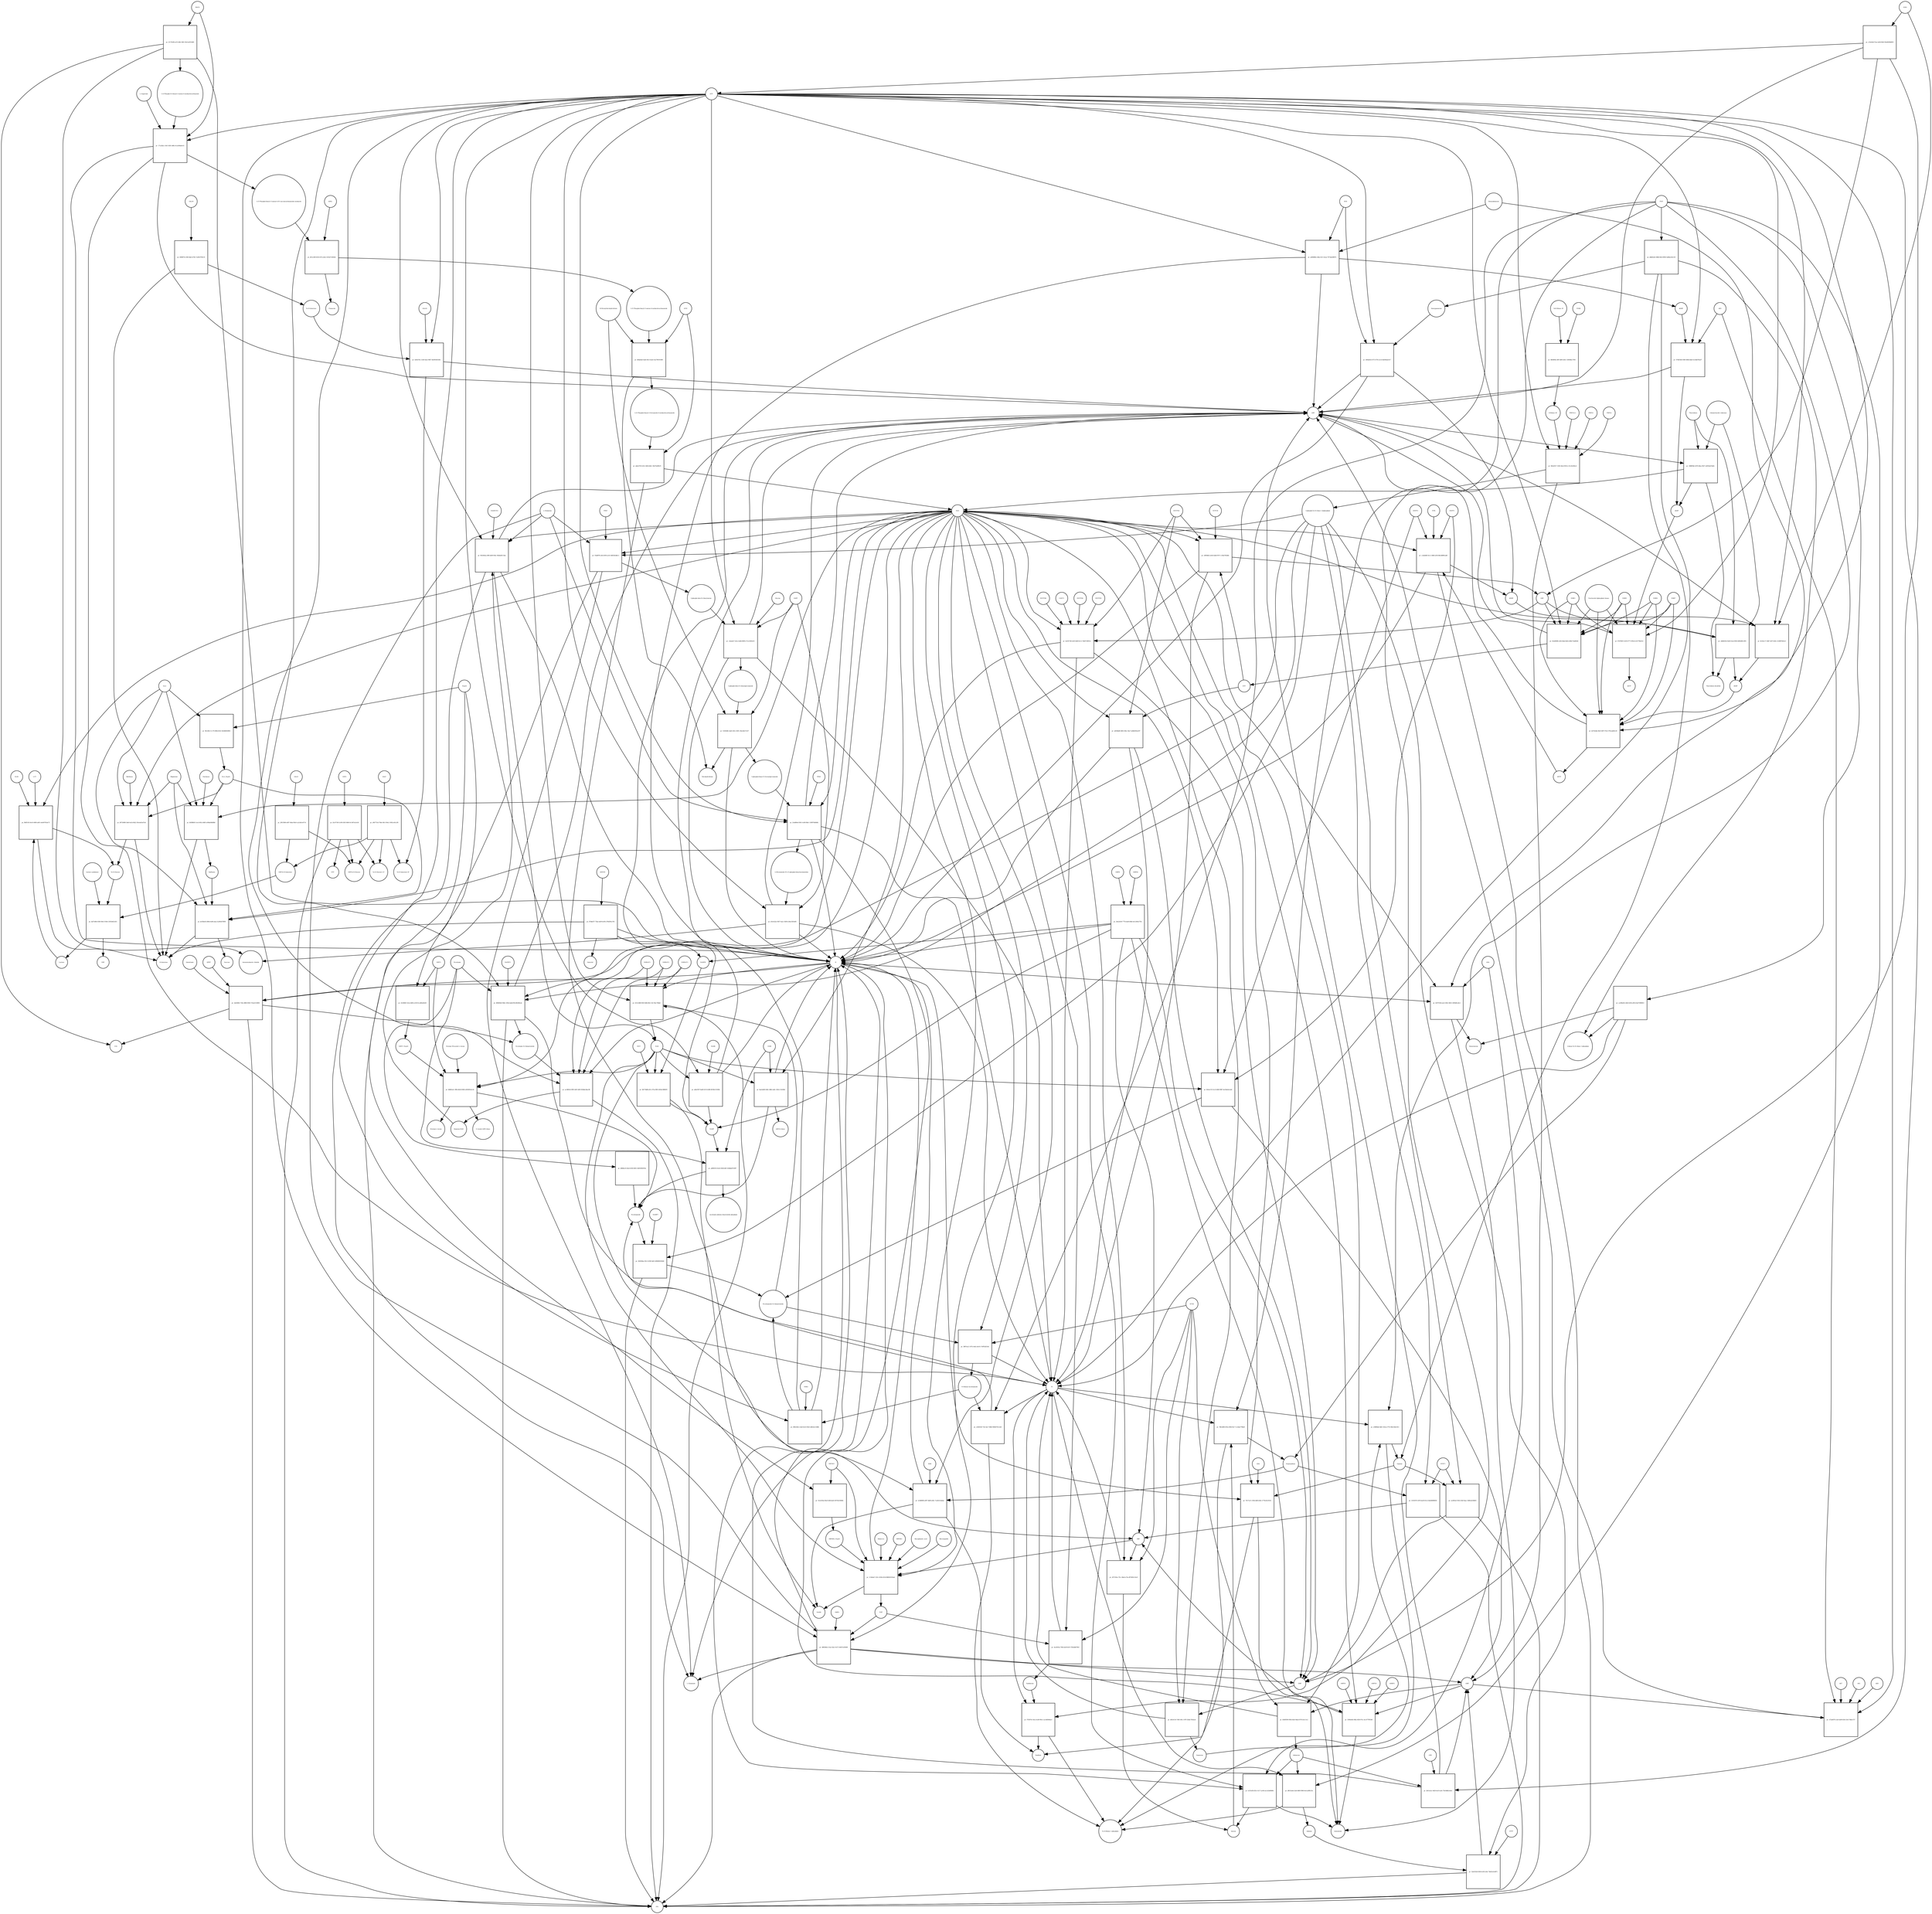 strict digraph  {
"pr_f49f6f7d-c949-4da5-b79e-7a3833700c35" [annotation="", bipartite=1, cls=process, fontsize=4, label="pr_f49f6f7d-c949-4da5-b79e-7a3833700c35", shape=square];
"D-Galactose" [annotation="urn_miriam_obo.chebi_CHEBI%3A27667|urn_miriam_pubchem.compound_439353", bipartite=0, cls="simple chemical", fontsize=4, label="D-Galactose", shape=circle];
"Î±-D-Galactose" [annotation="urn_miriam_obo.chebi_CHEBI%3A28061|urn_miriam_pubchem.compound_439357", bipartite=0, cls="simple chemical", fontsize=4, label="Î±-D-Galactose", shape=circle];
GALM [annotation="", bipartite=0, cls=macromolecule, fontsize=4, label=GALM, shape=circle];
"pr_b20e47dc-21d0-4eae-9847-4b3f93403382" [annotation="", bipartite=1, cls=process, fontsize=4, label="pr_b20e47dc-21d0-4eae-9847-4b3f93403382", shape=square];
"Î±-D-Galactose-1P" [annotation="urn_miriam_obo.chebi_CHEBI%3A17973|urn_miriam_pubchem.compound_123912", bipartite=0, cls="simple chemical", fontsize=4, label="Î±-D-Galactose-1P", shape=circle];
GALK1 [annotation="", bipartite=0, cls=macromolecule, fontsize=4, label=GALK1, shape=circle];
ATP [annotation="urn_miriam_obo.chebi_CHEBI%3A15422|urn_miriam_pubchem.compound_5957", bipartite=0, cls="simple chemical", fontsize=4, label=ATP, shape=circle];
ADP [annotation="urn_miriam_obo.chebi_CHEBI%3A16761|urn_miriam_pubchem.compound_6022", bipartite=0, cls="simple chemical", fontsize=4, label=ADP, shape=circle];
"pr_e9b7731d-79de-49c5-90e2-1092ce45c2f6" [annotation="", bipartite=1, cls=process, fontsize=4, label="pr_e9b7731d-79de-49c5-90e2-1092ce45c2f6", shape=square];
"UDP-Î±-D-Galactose" [annotation="urn_miriam_obo.chebi_CHEBI%3A66914|urn_miriam_pubchem.compound_18068", bipartite=0, cls="simple chemical", fontsize=4, label="UDP-Î±-D-Galactose", shape=circle];
GALT [annotation="", bipartite=0, cls=macromolecule, fontsize=4, label=GALT, shape=circle];
"UDP-Î±-D-Glucose" [annotation="urn_miriam_obo.chebi_CHEBI%3A46229|urn_miriam_pubchem.compound_8629", bipartite=0, cls="simple chemical", fontsize=4, label="UDP-Î±-D-Glucose", shape=circle];
"Î±-D-Glucose-1-P" [annotation="urn_miriam_obo.chebi_CHEBI%3A29042|urn_miriam_pubchem.compound_439165", bipartite=0, cls="simple chemical", fontsize=4, label="Î±-D-Glucose-1-P", shape=circle];
"pr_42c07100-3c98-4343-9d04-9c1067ae3e36" [annotation="", bipartite=1, cls=process, fontsize=4, label="pr_42c07100-3c98-4343-9d04-9c1067ae3e36", shape=square];
UGP2 [annotation="", bipartite=0, cls=macromolecule, fontsize=4, label=UGP2, shape=circle];
PPi [annotation="urn_miriam_obo.chebi_CHEBI%3A18361|urn_miriam_pubchem.compound_644102", bipartite=0, cls="simple chemical", fontsize=4, label=PPi, shape=circle];
UTP [annotation="urn_miriam_obo.chebi_CHEBI%3A15713|urn_miriam_pubchem.compound_6133", bipartite=0, cls="simple chemical", fontsize=4, label=UTP, shape=circle];
"pr_2f6159b9-e807-48ad-9fa9-ca2cbb1e4714" [annotation="", bipartite=1, cls=process, fontsize=4, label="pr_2f6159b9-e807-48ad-9fa9-ca2cbb1e4714", shape=square];
GALE [annotation="", bipartite=0, cls=macromolecule, fontsize=4, label=GALE, shape=circle];
Lactose [annotation="urn_miriam_obo.chebi_CHEBI%3A17716|urn_miriam_pubchem.compound_440995", bipartite=0, cls="simple chemical", fontsize=4, label=Lactose, shape=circle];
"pr_f8df5165-8e16-4680-ab91-ede00781de73" [annotation="", bipartite=1, cls=process, fontsize=4, label="pr_f8df5165-8e16-4680-ab91-ede00781de73", shape=square];
GLB1 [annotation="", bipartite=0, cls=macromolecule, fontsize=4, label=GLB1, shape=circle];
LCT [annotation="", bipartite=0, cls=macromolecule, fontsize=4, label=LCT, shape=circle];
H2O [annotation="urn_miriam_obo.chebi_CHEBI%3A15377|urn_miriam_pubchem.compound_962", bipartite=0, cls="simple chemical", fontsize=4, label=H2O, shape=circle];
"Î±-D-Glucose" [annotation="urn_miriam_obo.chebi_CHEBI%3A28102|urn_miriam_pubchem.compound_79025", bipartite=0, cls="simple chemical", fontsize=4, label="Î±-D-Glucose", shape=circle];
"pr_87dbef57-72ba-4a09-bc89-a7842f9ca745" [annotation="", bipartite=1, cls=process, fontsize=4, label="pr_87dbef57-72ba-4a09-bc89-a7842f9ca745", shape=square];
Galacitol [annotation="urn_miriam_obo.chebi_CHEBI%3A16813|urn_miriam_pubchem.compound_11850", bipartite=0, cls="simple chemical", fontsize=4, label=Galacitol, shape=circle];
AKR1B1 [annotation="", bipartite=0, cls=macromolecule, fontsize=4, label=AKR1B1, shape=circle];
NADP [annotation="urn_miriam_obo.chebi_CHEBI%3A18009|urn_miriam_pubchem.compound_5886", bipartite=0, cls="simple chemical", fontsize=4, label=NADP, shape=circle];
NADPH [annotation="urn_miriam_obo.chebi_CHEBI%3A16474|urn_miriam_pubchem.compound_5884", bipartite=0, cls="simple chemical", fontsize=4, label=NADPH, shape=circle];
H [annotation="urn_miriam_obo.chebi_CHEBI%3A24636|urn_miriam_pubchem.compound_1038", bipartite=0, cls="simple chemical", fontsize=4, label=H, shape=circle];
Melibiose [annotation="urn_miriam_obo.chebi_CHEBI%3A28053|urn_miriam_pubchem.compound_440658", bipartite=0, cls="simple chemical", fontsize=4, label=Melibiose, shape=circle];
"pr_80724080-3de8-4a1b-8b22-58cebd1ed7a6" [annotation="", bipartite=1, cls=process, fontsize=4, label="pr_80724080-3de8-4a1b-8b22-58cebd1ed7a6", shape=square];
GLA [annotation="", bipartite=0, cls=macromolecule, fontsize=4, label=GLA, shape=circle];
GLA_Nsp14 [annotation="", bipartite=0, cls=complex, fontsize=4, label=GLA_Nsp14, shape=circle];
Migalastat [annotation="urn_miriam_pubmed_10866822|urn_miriam_obo.chebi_CHEBI%3A135923|urn_miriam_pubchem.compound_176077", bipartite=0, cls="simple chemical", fontsize=4, label=Migalastat, shape=circle];
Raffinose [annotation="urn_miriam_obo.chebi_CHEBI%3A16634|urn_miriam_pubchem.compound_439242", bipartite=0, cls="simple chemical", fontsize=4, label=Raffinose, shape=circle];
"pr_bc65bb16-d06d-4e84-afaa-5a3062478f95" [annotation="", bipartite=1, cls=process, fontsize=4, label="pr_bc65bb16-d06d-4e84-afaa-5a3062478f95", shape=square];
Sucrose [annotation="urn_miriam_obo.chebi_CHEBI%3A17992|urn_miriam_pubchem.compound_5988", bipartite=0, cls="simple chemical", fontsize=4, label=Sucrose, shape=circle];
"pr_6af7e9b0-4560-49e5-918d-13935d421d51" [annotation="", bipartite=1, cls=process, fontsize=4, label="pr_6af7e9b0-4560-49e5-918d-13935d421d51", shape=square];
"lactose synthetase" [annotation="", bipartite=0, cls=complex, fontsize=4, label="lactose synthetase", shape=circle];
UDP [annotation="urn_miriam_obo.chebi_CHEBI%3A17659|urn_miriam_pubchem.compound_6031", bipartite=0, cls="simple chemical", fontsize=4, label=UDP, shape=circle];
Stachyose [annotation="urn_miriam_obo.chebi_CHEBI%3A17164|urn_miriam_pubchem.compound_439531", bipartite=0, cls="simple chemical", fontsize=4, label=Stachyose, shape=circle];
"pr_9d388b93-1ecd-481a-8d63-a948afd6d8b8" [annotation="", bipartite=1, cls=process, fontsize=4, label="pr_9d388b93-1ecd-481a-8d63-a948afd6d8b8", shape=square];
NAD [annotation="urn_miriam_obo.chebi_CHEBI%3A15846|urn_miriam_pubchem.compound_5892", bipartite=0, cls="simple chemical", fontsize=4, label=NAD, shape=circle];
"pr_a6dcf597-8ad9-4153-b380-6f336c51500b" [annotation="", bipartite=1, cls=process, fontsize=4, label="pr_a6dcf597-8ad9-4153-b380-6f336c51500b", shape=square];
NADK [annotation="", bipartite=0, cls=macromolecule, fontsize=4, label=NADK, shape=circle];
"pr_9d173b88-af3c-473a-9853-4f2dc38865f5" [annotation="", bipartite=1, cls=process, fontsize=4, label="pr_9d173b88-af3c-473a-9853-4f2dc38865f5", shape=square];
NADH [annotation="urn_miriam_obo.chebi_CHEBI%3A16908|urn_miriam_pubchem.compound_439153", bipartite=0, cls="simple chemical", fontsize=4, label=NADH, shape=circle];
NNT [annotation="", bipartite=0, cls=macromolecule, fontsize=4, label=NNT, shape=circle];
"Deamino-NAD" [annotation="urn_miriam_obo.chebi_CHEBI%3A18304|urn_miriam_pubchem.compound_135421870", bipartite=0, cls="simple chemical", fontsize=4, label="Deamino-NAD", shape=circle];
"pr_f923834a-ef98-4e89-95dc-93b4edf115da" [annotation="", bipartite=1, cls=process, fontsize=4, label="pr_f923834a-ef98-4e89-95dc-93b4edf115da", shape=square];
NADSYN1 [annotation=urn_miriam_pubmed_12547821, bipartite=0, cls=macromolecule, fontsize=4, label=NADSYN1, shape=circle];
"L-Glutamine" [annotation="urn_miriam_obo.chebi_CHEBI%3A18050|urn_miriam_pubchem.compound_5961", bipartite=0, cls="simple chemical", fontsize=4, label="L-Glutamine", shape=circle];
"L-Glutamate" [annotation="urn_miriam_obo.chebi_CHEBI%3A16015|urn_miriam_pubchem.compound_33032", bipartite=0, cls="simple chemical", fontsize=4, label="L-Glutamate", shape=circle];
"Nicotinamide D-ribonucleotide" [annotation="urn_miriam_obo.chebi_CHEBI%3A16171|urn_miriam_pubchem.compound_14180", bipartite=0, cls="simple chemical", fontsize=4, label="Nicotinamide D-ribonucleotide", shape=circle];
"pr_615c5d80-f829-4bfb-8fe1-43c7dec70bbd" [annotation="", bipartite=1, cls=process, fontsize=4, label="pr_615c5d80-f829-4bfb-8fe1-43c7dec70bbd", shape=square];
NMNAT2 [annotation=urn_miriam_pubmed_12359228, bipartite=0, cls=macromolecule, fontsize=4, label=NMNAT2, shape=circle];
NMNAT1 [annotation=urn_miriam_pubmed_12359228, bipartite=0, cls=macromolecule, fontsize=4, label=NMNAT1, shape=circle];
NMNAT3 [annotation=urn_miriam_pubmed_17402747, bipartite=0, cls=macromolecule, fontsize=4, label=NMNAT3, shape=circle];
"pr_83cbc153-5cc0-4fd0-9987-4e1fda0a1a4d" [annotation="", bipartite=1, cls=process, fontsize=4, label="pr_83cbc153-5cc0-4fd0-9987-4e1fda0a1a4d", shape=square];
ENPP1 [annotation="", bipartite=0, cls=macromolecule, fontsize=4, label=ENPP1, shape=circle];
ENPP3 [annotation="", bipartite=0, cls=macromolecule, fontsize=4, label=ENPP3, shape=circle];
AMP [annotation="urn_miriam_obo.chebi_CHEBI%3A16027|urn_miriam_pubchem.compound_6083", bipartite=0, cls="simple chemical", fontsize=4, label=AMP, shape=circle];
"N-Ribosyl-nicotinamide" [annotation="urn_miriam_obo.chebi_CHEBI%3A15927|urn_miriam_pubchem.compound_439924", bipartite=0, cls="simple chemical", fontsize=4, label="N-Ribosyl-nicotinamide", shape=circle];
"pr_098c444c-e5a8-42c6-95d3-2d8cb2c1fd8b" [annotation="", bipartite=1, cls=process, fontsize=4, label="pr_098c444c-e5a8-42c6-95d3-2d8cb2c1fd8b", shape=square];
NRK1 [annotation="", bipartite=0, cls=macromolecule, fontsize=4, label=NRK1, shape=circle];
"pr_5887eac2-187a-4eb2-a6c8-c7eff92d21bd" [annotation="", bipartite=1, cls=process, fontsize=4, label="pr_5887eac2-187a-4eb2-a6c8-c7eff92d21bd", shape=square];
NT5E [annotation=urn_miriam_pubmed_2848759, bipartite=0, cls=macromolecule, fontsize=4, label=NT5E, shape=circle];
Pi [annotation="urn_miriam_obo.chebi_CHEBI%3A18367|urn_miriam_pubchem.compound_1061", bipartite=0, cls="simple chemical", fontsize=4, label=Pi, shape=circle];
Nicotinate [annotation="urn_miriam_obo.chebi_CHEBI%3A32544|urn_miriam_pubchem.compound_937", bipartite=0, cls="simple chemical", fontsize=4, label=Nicotinate, shape=circle];
"pr_ad981f53-0cd2-450d-b4f1-824bde97e997" [annotation="", bipartite=1, cls=process, fontsize=4, label="pr_ad981f53-0cd2-450d-b4f1-824bde97e997", shape=square];
Nicotinamide [annotation="urn_miriam_obo.chebi_CHEBI%3A17154|urn_miriam_pubchem.compound_936", bipartite=0, cls="simple chemical", fontsize=4, label=Nicotinamide, shape=circle];
CD38 [annotation=urn_miriam_pubmed_16690024, bipartite=0, cls=macromolecule, fontsize=4, label=CD38, shape=circle];
"nicotinate-adenine dinucleotide phosphate" [annotation="urn_miriam_obo.chebi_CHEBI%3A75967|urn_miriam_pubchem.compound_71768143", bipartite=0, cls="simple chemical", fontsize=4, label="nicotinate-adenine dinucleotide phosphate", shape=circle];
"pr_302038ea-93c5-4196-9a81-b99408105640" [annotation="", bipartite=1, cls=process, fontsize=4, label="pr_302038ea-93c5-4196-9a81-b99408105640", shape=square];
NAMPT [annotation="", bipartite=0, cls=macromolecule, fontsize=4, label=NAMPT, shape=circle];
"5-phospho-Î±-D-ribose 1-diphosphate" [annotation="urn_miriam_obo.chebi_CHEBI%3A17111|urn_miriam_pubchem.compound_7339", bipartite=0, cls="simple chemical", fontsize=4, label="5-phospho-Î±-D-ribose 1-diphosphate", shape=circle];
"pr_cd54f328-71fe-4ac7-86bf-9066479c3cb0" [annotation="", bipartite=1, cls=process, fontsize=4, label="pr_cd54f328-71fe-4ac7-86bf-9066479c3cb0", shape=square];
PNP [annotation="", bipartite=0, cls=macromolecule, fontsize=4, label=PNP, shape=circle];
"Î±-D-Ribose 1-phosphate" [annotation="urn_miriam_obo.chebi_CHEBI%3A16300|urn_miriam_pubchem.compound_439236", bipartite=0, cls="simple chemical", fontsize=4, label="Î±-D-Ribose 1-phosphate", shape=circle];
"pr_b9d63a3c-3f0b-4b34-8368-e265691b3c34" [annotation="", bipartite=1, cls=process, fontsize=4, label="pr_b9d63a3c-3f0b-4b34-8368-e265691b3c34", shape=square];
SIRT5 [annotation=urn_miriam_pubmed_17694089, bipartite=0, cls=macromolecule, fontsize=4, label=SIRT5, shape=circle];
SIRT5_Nsp14 [annotation="", bipartite=0, cls=complex, fontsize=4, label=SIRT5_Nsp14, shape=circle];
"Histone N6-acetyl-L-lysine" [annotation="urn_miriam_pubchem.substance_5094", bipartite=0, cls="simple chemical", fontsize=4, label="Histone N6-acetyl-L-lysine", shape=circle];
"O-Acetyl-ADP-ribose" [annotation="urn_miriam_obo.chebi_CHEBI%3A76279|urn_miriam_pubchem.compound_72193709", bipartite=0, cls="simple chemical", fontsize=4, label="O-Acetyl-ADP-ribose", shape=circle];
"Histone-L-lysine" [annotation="urn_miriam_obo.chebi_CHEBI%3A5738|urn_miriam_pubchem.substance_5447|urn_miriam_pubchem.substance_223439948", bipartite=0, cls="simple chemical", fontsize=4, label="Histone-L-lysine", shape=circle];
"pr_0aa5e8d5-640c-48b2-abfc-23b1c11b18b4" [annotation="", bipartite=1, cls=process, fontsize=4, label="pr_0aa5e8d5-640c-48b2-abfc-23b1c11b18b4", shape=square];
"ADP-D-ribose" [annotation="urn_miriam_obo.chebi_CHEBI%3A16960|urn_miriam_pubchem.compound_33576", bipartite=0, cls="simple chemical", fontsize=4, label="ADP-D-ribose", shape=circle];
"Nicotinate D-ribonucleotide" [annotation="urn_miriam_obo.chebi_CHEBI%3A15763|urn_miriam_pubchem.compound_121992", bipartite=0, cls="simple chemical", fontsize=4, label="Nicotinate D-ribonucleotide", shape=circle];
"pr_ac2881b3-9f93-44f1-b6f3-f45dbc44ac98" [annotation="", bipartite=1, cls=process, fontsize=4, label="pr_ac2881b3-9f93-44f1-b6f3-f45dbc44ac98", shape=square];
Quinolinate [annotation="urn_miriam_obo.chebi_CHEBI%3A16675|urn_miriam_pubchem.compound_1066", bipartite=0, cls="simple chemical", fontsize=4, label=Quinolinate, shape=circle];
"pr_3afe8482-720a-4886-9656-725ae5156f60" [annotation="", bipartite=1, cls=process, fontsize=4, label="pr_3afe8482-720a-4886-9656-725ae5156f60", shape=square];
QPRT [annotation="", bipartite=0, cls=macromolecule, fontsize=4, label=QPRT, shape=circle];
CO2 [annotation="urn_miriam_obo.chebi_CHEBI%3A16526|urn_miriam_pubchem.compound_280", bipartite=0, cls="simple chemical", fontsize=4, label=CO2, shape=circle];
"pr_800b94e0-9b6c-459a-babd-f83c86268cab" [annotation="", bipartite=1, cls=process, fontsize=4, label="pr_800b94e0-9b6c-459a-babd-f83c86268cab", shape=square];
NAPRT1 [annotation="", bipartite=0, cls=macromolecule, fontsize=4, label=NAPRT1, shape=circle];
"pr_fdfd6ec8-43ed-4336-8265-1b655002935e" [annotation="", bipartite=1, cls=process, fontsize=4, label="pr_fdfd6ec8-43ed-4336-8265-1b655002935e", shape=square];
"Î±D-Ribose 1P" [annotation="urn_miriam_obo.chebi_CHEBI%3A16300|urn_miriam_pubchem.compound_439236", bipartite=0, cls="simple chemical", fontsize=4, label="Î±D-Ribose 1P", shape=circle];
"pr_8b04f60a-4fff-4d95-b45c-530048a17901" [annotation="", bipartite=1, cls=process, fontsize=4, label="pr_8b04f60a-4fff-4d95-b45c-530048a17901", shape=square];
"D-Ribose 5P" [annotation="urn_miriam_obo.chebi_CHEBI%3A78679|urn_miriam_pubchem.compound_439167", bipartite=0, cls="simple chemical", fontsize=4, label="D-Ribose 5P", shape=circle];
PGM2 [annotation="", bipartite=0, cls=macromolecule, fontsize=4, label=PGM2, shape=circle];
"pr_062a9317-3345-44cd-9014-c31c43c68ce1" [annotation="", bipartite=1, cls=process, fontsize=4, label="pr_062a9317-3345-44cd-9014-c31c43c68ce1", shape=square];
PRPS1 [annotation="", bipartite=0, cls=macromolecule, fontsize=4, label=PRPS1, shape=circle];
PRPS2 [annotation="", bipartite=0, cls=macromolecule, fontsize=4, label=PRPS2, shape=circle];
PRPS1L1 [annotation="", bipartite=0, cls=macromolecule, fontsize=4, label=PRPS1L1, shape=circle];
"pr_f1bd87ff-a41d-4f50-ac61-6df25fe4bfc3" [annotation="", bipartite=1, cls=process, fontsize=4, label="pr_f1bd87ff-a41d-4f50-ac61-6df25fe4bfc3", shape=square];
"5-phospho-beta-D-ribosylamine" [annotation="urn_miriam_obo.chebi_CHEBI%3A37737|urn_miriam_pubchem.compound_439905", bipartite=0, cls="simple chemical", fontsize=4, label="5-phospho-beta-D-ribosylamine", shape=circle];
PPAT [annotation="", bipartite=0, cls=macromolecule, fontsize=4, label=PPAT, shape=circle];
"pr_c4aaafe7-e4ca-4edb-8690-e71a12818c01" [annotation="", bipartite=1, cls=process, fontsize=4, label="pr_c4aaafe7-e4ca-4edb-8690-e71a12818c01", shape=square];
"5-phospho-beta-D-ribosylglycinamide" [annotation="urn_miriam_obo.chebi_CHEBI%3A143788|urn_miriam_pubchem.compound_129630972", bipartite=0, cls="simple chemical", fontsize=4, label="5-phospho-beta-D-ribosylglycinamide", shape=circle];
GART [annotation="", bipartite=0, cls=macromolecule, fontsize=4, label=GART, shape=circle];
Glycine [annotation="urn_miriam_obo.chebi_CHEBI%3A15428|urn_miriam_pubchem.compound_750", bipartite=0, cls="simple chemical", fontsize=4, label=Glycine, shape=circle];
"pr_51403d8c-ba02-441c-8291-30ecbb27c027" [annotation="", bipartite=1, cls=process, fontsize=4, label="pr_51403d8c-ba02-441c-8291-30ecbb27c027", shape=square];
"5-phosphoribosyl-N-formylglycinamide" [annotation="urn_miriam_pubchem.compound_129652037", bipartite=0, cls="simple chemical", fontsize=4, label="5-phosphoribosyl-N-formylglycinamide", shape=circle];
"10-Formyltetrahydrofolate" [annotation="urn_miriam_obo.chebi_CHEBI%3A15637|urn_miriam_pubchem.compound_135450591", bipartite=0, cls="simple chemical", fontsize=4, label="10-Formyltetrahydrofolate", shape=circle];
Tetrahydrofolate [annotation="urn_miriam_obo.chebi_CHEBI%3A67016|urn_miriam_pubchem.compound_135444742", bipartite=0, cls="simple chemical", fontsize=4, label=Tetrahydrofolate, shape=circle];
"pr_3cbd89e6-8561-4c88-9bb1-130f976d0d6b" [annotation="", bipartite=1, cls=process, fontsize=4, label="pr_3cbd89e6-8561-4c88-9bb1-130f976d0d6b", shape=square];
"2-(Formamido)-N1-(5'-phosphoribosyl)acetamidine" [annotation="urn_miriam_pubchem.compound_5462266", bipartite=0, cls="simple chemical", fontsize=4, label="2-(Formamido)-N1-(5'-phosphoribosyl)acetamidine", shape=circle];
PFAS [annotation="", bipartite=0, cls=macromolecule, fontsize=4, label=PFAS, shape=circle];
"pr_41b1422e-9567-4a2c-9269-e34ecf281d05" [annotation="", bipartite=1, cls=process, fontsize=4, label="pr_41b1422e-9567-4a2c-9269-e34ecf281d05", shape=square];
"Aminoimidazole ribotide" [annotation="urn_miriam_obo.chebi_CHEBI%3A138560|urn_miriam_pubchem.compound_161500", bipartite=0, cls="simple chemical", fontsize=4, label="Aminoimidazole ribotide", shape=circle];
"pr_3117fe98-ac55-44fe-9401-94c5a2015d00" [annotation="", bipartite=1, cls=process, fontsize=4, label="pr_3117fe98-ac55-44fe-9401-94c5a2015d00", shape=square];
"1-(5-Phospho-D-ribosyl)-5-amino-4-imidazolecarboxylate" [annotation="urn_miriam_obo.chebi_CHEBI%3A28413|urn_miriam_pubchem.compound_165388", bipartite=0, cls="simple chemical", fontsize=4, label="1-(5-Phospho-D-ribosyl)-5-amino-4-imidazolecarboxylate", shape=circle];
PAICS [annotation="", bipartite=0, cls=macromolecule, fontsize=4, label=PAICS, shape=circle];
"pr_171a3ba1-c9e5-4381-b80e-0c2e49da9c01" [annotation="", bipartite=1, cls=process, fontsize=4, label="pr_171a3ba1-c9e5-4381-b80e-0c2e49da9c01", shape=square];
"1-(5'-Phosphoribosyl)-5-amino-4-(N-succinocarboxamide)-imidazole" [annotation="urn_miriam_obo.chebi_CHEBI%3A18319|urn_miriam_pubchem.compound_160666", bipartite=0, cls="simple chemical", fontsize=4, label="1-(5'-Phosphoribosyl)-5-amino-4-(N-succinocarboxamide)-imidazole", shape=circle];
"L-Aspartate" [annotation="urn_miriam_obo.chebi_CHEBI%3A17053|urn_miriam_pubchem.compound_5960", bipartite=0, cls="simple chemical", fontsize=4, label="L-Aspartate", shape=circle];
"pr_df1ce58f-6254-437a-a0a1-431b27c6642b" [annotation="", bipartite=1, cls=process, fontsize=4, label="pr_df1ce58f-6254-437a-a0a1-431b27c6642b", shape=square];
"1-(5'-Phosphoribosyl)-5-amino-4-imidazolecarboxamide" [annotation="urn_miriam_obo.chebi_CHEBI%3A18406|urn_miriam_pubchem.compound_65110", bipartite=0, cls="simple chemical", fontsize=4, label="1-(5'-Phosphoribosyl)-5-amino-4-imidazolecarboxamide", shape=circle];
ADSL [annotation="", bipartite=0, cls=macromolecule, fontsize=4, label=ADSL, shape=circle];
Fumarate [annotation="urn_miriam_obo.chebi_CHEBI%3A29806|urn_miriam_pubchem.compound_5460307", bipartite=0, cls="simple chemical", fontsize=4, label=Fumarate, shape=circle];
"pr_b9dab4af-4ab4-40c3-b2a0-3ea790191969" [annotation="", bipartite=1, cls=process, fontsize=4, label="pr_b9dab4af-4ab4-40c3-b2a0-3ea790191969", shape=square];
"1-(5'-Phosphoribosyl)-5-formamido-4-imidazolecarboxamide" [annotation="urn_miriam_obo.chebi_CHEBI%3A18381|urn_miriam_pubchem.compound_166760", bipartite=0, cls="simple chemical", fontsize=4, label="1-(5'-Phosphoribosyl)-5-formamido-4-imidazolecarboxamide", shape=circle];
ATIC [annotation="", bipartite=0, cls=macromolecule, fontsize=4, label=ATIC, shape=circle];
"pr_abdc4702-b33c-4b5b-b8e1-3fe07ab99cf5" [annotation="", bipartite=1, cls=process, fontsize=4, label="pr_abdc4702-b33c-4b5b-b8e1-3fe07ab99cf5", shape=square];
IMP [annotation="urn_miriam_obo.chebi_CHEBI%3A17202|urn_miriam_pubchem.compound_135398640", bipartite=0, cls="simple chemical", fontsize=4, label=IMP, shape=circle];
"pr_1134ebe7-222c-410b-b15d-fd60610554a4" [annotation="", bipartite=1, cls=process, fontsize=4, label="pr_1134ebe7-222c-410b-b15d-fd60610554a4", shape=square];
XMP [annotation="urn_miriam_obo.chebi_CHEBI%3A15652|urn_miriam_pubchem.compound_73323", bipartite=0, cls="simple chemical", fontsize=4, label=XMP, shape=circle];
IMPDH1 [annotation="", bipartite=0, cls=macromolecule, fontsize=4, label=IMPDH1, shape=circle];
IMPDH2 [annotation="", bipartite=0, cls=macromolecule, fontsize=4, label=IMPDH2, shape=circle];
IMPDH2_Nsp14 [annotation="", bipartite=0, cls=complex, fontsize=4, label=IMPDH2_Nsp14, shape=circle];
"Mycophenolic acid" [annotation="urn_miriam_pubmed_5799033|urn_miriam_obo.chebi_CHEBI%3A168396|urn_miriam_pubchem.compound_446541", bipartite=0, cls="simple chemical", fontsize=4, label="Mycophenolic acid", shape=circle];
Merimepodib [annotation="urn_miriam_pubmed_10878288|urn_miriam_pubchem.compound_53241", bipartite=0, cls="simple chemical", fontsize=4, label=Merimepodib, shape=circle];
Ribavirin [annotation="urn_miriam_pubmed_22555152|urn_miriam_obo.chebi_CHEBI%3A63580|urn_miriam_pubchem.compound_37542", bipartite=0, cls="simple chemical", fontsize=4, label=Ribavirin, shape=circle];
"pr_488548e2-21ae-42a1-9c57-e9e67a55604f" [annotation="", bipartite=1, cls=process, fontsize=4, label="pr_488548e2-21ae-42a1-9c57-e9e67a55604f", shape=square];
GMP [annotation="urn_miriam_obo.chebi_CHEBI%3A17345|urn_miriam_pubchem.compound_135398631", bipartite=0, cls="simple chemical", fontsize=4, label=GMP, shape=circle];
GMPS [annotation=urn_miriam_pubmed_8089153, bipartite=0, cls=macromolecule, fontsize=4, label=GMPS, shape=circle];
"pr_c23ed2af-f1aa-4a94-80e9-94e6fd58d835" [annotation="", bipartite=1, cls=process, fontsize=4, label="pr_c23ed2af-f1aa-4a94-80e9-94e6fd58d835", shape=square];
GDP [annotation="urn_miriam_obo.chebi_CHEBI%3A17552|urn_miriam_pubchem.compound_135398619", bipartite=0, cls="simple chemical", fontsize=4, label=GDP, shape=circle];
GUK1 [annotation=urn_miriam_pubmed_8663313, bipartite=0, cls=macromolecule, fontsize=4, label=GUK1, shape=circle];
"pr_02ed6088-a344-4bad-bb5e-d60e73ad826d" [annotation="", bipartite=1, cls=process, fontsize=4, label="pr_02ed6088-a344-4bad-bb5e-d60e73ad826d", shape=square];
GTP [annotation="urn_miriam_obo.chebi_CHEBI%3A15996|urn_miriam_pubchem.compound_35398633", bipartite=0, cls="simple chemical", fontsize=4, label=GTP, shape=circle];
NME3 [annotation="", bipartite=0, cls=macromolecule, fontsize=4, label=NME3, shape=circle];
"Nucleoside diphosphate kinase" [annotation="", bipartite=0, cls=complex, fontsize=4, label="Nucleoside diphosphate kinase", shape=circle];
NME5 [annotation="", bipartite=0, cls=macromolecule, fontsize=4, label=NME5, shape=circle];
NME6 [annotation="", bipartite=0, cls=macromolecule, fontsize=4, label=NME6, shape=circle];
NME7 [annotation="", bipartite=0, cls=macromolecule, fontsize=4, label=NME7, shape=circle];
"pr_a6b6625d-5b28-41ab-9656-fd85d09c3f91" [annotation="", bipartite=1, cls=process, fontsize=4, label="pr_a6b6625d-5b28-41ab-9656-fd85d09c3f91", shape=square];
dGDP [annotation="urn_miriam_obo.chebi_CHEBI%3A28862|urn_miriam_pubchem.compound_135398595", bipartite=0, cls="simple chemical", fontsize=4, label=dGDP, shape=circle];
"ribonucleoside reductase" [annotation="", bipartite=0, cls=complex, fontsize=4, label="ribonucleoside reductase", shape=circle];
Thioredoxin [annotation="urn_miriam_obo.chebi_CHEBI%3A15033|urn_miriam_pubchem.substance_223441017|urn_miriam_pubchem.substance_3635", bipartite=0, cls="simple chemical", fontsize=4, label=Thioredoxin, shape=circle];
"Thioredoxin disulfide" [annotation="urn_miriam_obo.chebi_CHEBI%3A18191|urn_miriam_pubchem.substance_11533266|urn_miriam_pubchem.substance_3636", bipartite=0, cls="simple chemical", fontsize=4, label="Thioredoxin disulfide", shape=circle];
"pr_de7b1dde-84c9-4f07-97af-379ceab83c30" [annotation="", bipartite=1, cls=process, fontsize=4, label="pr_de7b1dde-84c9-4f07-97af-379ceab83c30", shape=square];
dGTP [annotation="urn_miriam_obo.chebi_CHEBI%3A16497|urn_miriam_pubchem.compound_135398599", bipartite=0, cls="simple chemical", fontsize=4, label=dGTP, shape=circle];
dGMP [annotation="urn_miriam_obo.chebi_CHEBI%3A16192|urn_miriam_pubchem.compound_135398597", bipartite=0, cls="simple chemical", fontsize=4, label=dGMP, shape=circle];
"pr_8c02ec17-e8b7-4d73-b02c-414ff67b61e5" [annotation="", bipartite=1, cls=process, fontsize=4, label="pr_8c02ec17-e8b7-4d73-b02c-414ff67b61e5", shape=square];
Deoxyguanosine [annotation="urn_miriam_obo.chebi_CHEBI%3A17172|urn_miriam_pubchem.compound_135398592", bipartite=0, cls="simple chemical", fontsize=4, label=Deoxyguanosine, shape=circle];
"pr_449ab432-f372-475f-a1cb-0a83f4abc9c7" [annotation="", bipartite=1, cls=process, fontsize=4, label="pr_449ab432-f372-475f-a1cb-0a83f4abc9c7", shape=square];
DCK [annotation="", bipartite=0, cls=macromolecule, fontsize=4, label=DCK, shape=circle];
"pr_ddbd3a42-48b8-4fe6-8994-5a88acd3e139" [annotation="", bipartite=1, cls=process, fontsize=4, label="pr_ddbd3a42-48b8-4fe6-8994-5a88acd3e139", shape=square];
Guanine [annotation="urn_miriam_obo.chebi_CHEBI%3A16235|urn_miriam_pubchem.compound_135398634", bipartite=0, cls="simple chemical", fontsize=4, label=Guanine, shape=circle];
"2-deoxy-Î±-D-ribose 1-phosphate" [annotation="urn_miriam_obo.chebi_CHEBI%3A28542|urn_miriam_pubchem.compound_439287", bipartite=0, cls="simple chemical", fontsize=4, label="2-deoxy-Î±-D-ribose 1-phosphate", shape=circle];
"pr_ccba6d83-6c1c-4840-af30-86e3d899cab8" [annotation="", bipartite=1, cls=process, fontsize=4, label="pr_ccba6d83-6c1c-4840-af30-86e3d899cab8", shape=square];
ITPA [annotation="", bipartite=0, cls=macromolecule, fontsize=4, label=ITPA, shape=circle];
"pr_ecd91bcf-f502-41bf-9aac-5490cd230b93" [annotation="", bipartite=1, cls=process, fontsize=4, label="pr_ecd91bcf-f502-41bf-9aac-5490cd230b93", shape=square];
HPRT1 [annotation="", bipartite=0, cls=macromolecule, fontsize=4, label=HPRT1, shape=circle];
Guanosine [annotation="urn_miriam_obo.chebi_CHEBI%3A16750|urn_miriam_pubchem.compound_135398635", bipartite=0, cls="simple chemical", fontsize=4, label=Guanosine, shape=circle];
"pr_e5889ba0-dbf1-452a-a778-196e10de1811" [annotation="", bipartite=1, cls=process, fontsize=4, label="pr_e5889ba0-dbf1-452a-a778-196e10de1811", shape=square];
"pr_d45e4116-7d05-49cc-b7ff-52bdc781ba2e" [annotation="", bipartite=1, cls=process, fontsize=4, label="pr_d45e4116-7d05-49cc-b7ff-52bdc781ba2e", shape=square];
"pr_e0ff48d2-ee44-42dd-8767-c138a7f02b8c" [annotation="", bipartite=1, cls=process, fontsize=4, label="pr_e0ff48d2-ee44-42dd-8767-c138a7f02b8c", shape=square];
ENTPD2 [annotation="", bipartite=0, cls=macromolecule, fontsize=4, label=ENTPD2, shape=circle];
NTPCR [annotation="", bipartite=0, cls=macromolecule, fontsize=4, label=NTPCR, shape=circle];
"pr_a403bbd0-4665-49ec-9ea7-a6db381be307" [annotation="", bipartite=1, cls=process, fontsize=4, label="pr_a403bbd0-4665-49ec-9ea7-a6db381be307", shape=square];
"pr_4e291748-4c8f-44d9-8c12-7d0d719f051c" [annotation="", bipartite=1, cls=process, fontsize=4, label="pr_4e291748-4c8f-44d9-8c12-7d0d719f051c", shape=square];
ENTPD4 [annotation="", bipartite=0, cls=macromolecule, fontsize=4, label=ENTPD4, shape=circle];
ENTPD5 [annotation="", bipartite=0, cls=macromolecule, fontsize=4, label=ENTPD5, shape=circle];
ENTPD6 [annotation="", bipartite=0, cls=macromolecule, fontsize=4, label=ENTPD6, shape=circle];
CANT1 [annotation="", bipartite=0, cls=macromolecule, fontsize=4, label=CANT1, shape=circle];
"pr_24e2d149-777b-4a40-8fdb-4cfc260e375b" [annotation="", bipartite=1, cls=process, fontsize=4, label="pr_24e2d149-777b-4a40-8fdb-4cfc260e375b", shape=square];
GMPR [annotation="", bipartite=0, cls=macromolecule, fontsize=4, label=GMPR, shape=circle];
GMPR2 [annotation="", bipartite=0, cls=macromolecule, fontsize=4, label=GMPR2, shape=circle];
Ammonium [annotation="urn_miriam_obo.chebi_CHEBI%3A28938|urn_miriam_pubchem.compound_223", bipartite=0, cls="simple chemical", fontsize=4, label=Ammonium, shape=circle];
"pr_3506e4b5-6fba-4f28-97ec-dcc077f9534f" [annotation="", bipartite=1, cls=process, fontsize=4, label="pr_3506e4b5-6fba-4f28-97ec-dcc077f9534f", shape=square];
AMDP2 [annotation="", bipartite=0, cls=macromolecule, fontsize=4, label=AMDP2, shape=circle];
AMPD1 [annotation="", bipartite=0, cls=macromolecule, fontsize=4, label=AMPD1, shape=circle];
AMPD3 [annotation="", bipartite=0, cls=macromolecule, fontsize=4, label=AMPD3, shape=circle];
"pr_4ca5925a-765b-4a59-8cf3-7f2fedb67963" [annotation="", bipartite=1, cls=process, fontsize=4, label="pr_4ca5925a-765b-4a59-8cf3-7f2fedb67963", shape=square];
Xanthosine [annotation="urn_miriam_obo.chebi_CHEBI%3A18107|urn_miriam_pubchem.compound_64959", bipartite=0, cls="simple chemical", fontsize=4, label=Xanthosine, shape=circle];
"pr_f7f28741-9a1a-4cd9-99ce-cac4d5844acf" [annotation="", bipartite=1, cls=process, fontsize=4, label="pr_f7f28741-9a1a-4cd9-99ce-cac4d5844acf", shape=square];
Xanthine [annotation="urn_miriam_obo.chebi_CHEBI%3A15318|urn_miriam_pubchem.compound_1188", bipartite=0, cls="simple chemical", fontsize=4, label=Xanthine, shape=circle];
"pr_d37159ce-7fcc-46a6-a72a-df7d363c1bc8" [annotation="", bipartite=1, cls=process, fontsize=4, label="pr_d37159ce-7fcc-46a6-a72a-df7d363c1bc8", shape=square];
Inosine [annotation="urn_miriam_obo.chebi_CHEBI%3A17596|urn_miriam_pubchem.compound_35398641", bipartite=0, cls="simple chemical", fontsize=4, label=Inosine, shape=circle];
"pr_78b1d8f4-855a-4f9d-92c7-1c3eba778be8" [annotation="", bipartite=1, cls=process, fontsize=4, label="pr_78b1d8f4-855a-4f9d-92c7-1c3eba778be8", shape=square];
Hypoxanthine [annotation="urn_miriam_obo.chebi_CHEBI%3A17368|urn_miriam_pubchem.compound_135398638", bipartite=0, cls="simple chemical", fontsize=4, label=Hypoxanthine, shape=circle];
"pr_2c9d8090-a997-4b09-a00c-7ce82512beba" [annotation="", bipartite=1, cls=process, fontsize=4, label="pr_2c9d8090-a997-4b09-a00c-7ce82512beba", shape=square];
XDH [annotation="", bipartite=0, cls=macromolecule, fontsize=4, label=XDH, shape=circle];
"pr_76171a7c-5f3b-4df4-b50c-577bc9e19102" [annotation="", bipartite=1, cls=process, fontsize=4, label="pr_76171a7c-5f3b-4df4-b50c-577bc9e19102", shape=square];
GDA [annotation="", bipartite=0, cls=macromolecule, fontsize=4, label=GDA, shape=circle];
"pr_315f1870-3478-4a30-81c4-36e0fd990050" [annotation="", bipartite=1, cls=process, fontsize=4, label="pr_315f1870-3478-4a30-81c4-36e0fd990050", shape=square];
Adenosine [annotation="urn_miriam_obo.chebi_CHEBI%3A16335|urn_miriam_pubchem.compound_60961", bipartite=0, cls="simple chemical", fontsize=4, label=Adenosine, shape=circle];
"pr_fcd7af38-d53c-4117-ac68-eec2e2b49b9b" [annotation="", bipartite=1, cls=process, fontsize=4, label="pr_fcd7af38-d53c-4117-ac68-eec2e2b49b9b", shape=square];
ADA [annotation="", bipartite=0, cls=macromolecule, fontsize=4, label=ADA, shape=circle];
"pr_2b51ee2c-9d20-4e19-aefe-78c08d8ce6ed" [annotation="", bipartite=1, cls=process, fontsize=4, label="pr_2b51ee2c-9d20-4e19-aefe-78c08d8ce6ed", shape=square];
ADK [annotation="", bipartite=0, cls=macromolecule, fontsize=4, label=ADK, shape=circle];
"pr_45d0f390-093b-4fa6-9dad-d747e3e1c5c2" [annotation="", bipartite=1, cls=process, fontsize=4, label="pr_45d0f390-093b-4fa6-9dad-d747e3e1c5c2", shape=square];
"pr_df615edd-e3a8-4869-9960-8e1ea9ffe53e" [annotation="", bipartite=1, cls=process, fontsize=4, label="pr_df615edd-e3a8-4869-9960-8e1ea9ffe53e", shape=square];
Adenine [annotation="urn_miriam_obo.chebi_CHEBI%3A16708|urn_miriam_pubchem.compound_190", bipartite=0, cls="simple chemical", fontsize=4, label=Adenine, shape=circle];
"pr_52e6102d-6304-4c49-a5dc-7bd32cb1d871" [annotation="", bipartite=1, cls=process, fontsize=4, label="pr_52e6102d-6304-4c49-a5dc-7bd32cb1d871", shape=square];
APRT [annotation="", bipartite=0, cls=macromolecule, fontsize=4, label=APRT, shape=circle];
"pr_e72a8d79-cea6-4a90-8243-2b117dbee727" [annotation="", bipartite=1, cls=process, fontsize=4, label="pr_e72a8d79-cea6-4a90-8243-2b117dbee727", shape=square];
AK5 [annotation="", bipartite=0, cls=macromolecule, fontsize=4, label=AK5, shape=circle];
AK7 [annotation="", bipartite=0, cls=macromolecule, fontsize=4, label=AK7, shape=circle];
AK1 [annotation="", bipartite=0, cls=macromolecule, fontsize=4, label=AK1, shape=circle];
AK8 [annotation="", bipartite=0, cls=macromolecule, fontsize=4, label=AK8, shape=circle];
"pr_ca306a04-cb0d-4258-a5f6-d1a673f89815" [annotation="", bipartite=1, cls=process, fontsize=4, label="pr_ca306a04-cb0d-4258-a5f6-d1a673f89815", shape=square];
Deoxyinosine [annotation="urn_miriam_obo.chebi_CHEBI%3A28997|urn_miriam_pubchem.compound_135398593", bipartite=0, cls="simple chemical", fontsize=4, label=Deoxyinosine, shape=circle];
Deoxyadenosine [annotation="urn_miriam_obo.chebi_CHEBI%3A17256|urn_miriam_pubchem.compound_13730", bipartite=0, cls="simple chemical", fontsize=4, label=Deoxyadenosine, shape=circle];
"pr_5b7972fd-ea22-458c-8b55-32ffddfca6c2" [annotation="", bipartite=1, cls=process, fontsize=4, label="pr_5b7972fd-ea22-458c-8b55-32ffddfca6c2", shape=square];
"pr_ad49d86e-e4ba-4211-bcaa-7673ab2f8874" [annotation="", bipartite=1, cls=process, fontsize=4, label="pr_ad49d86e-e4ba-4211-bcaa-7673ab2f8874", shape=square];
dAMP [annotation="urn_miriam_obo.chebi_CHEBI%3A17713|urn_miriam_pubchem.compound_12599", bipartite=0, cls="simple chemical", fontsize=4, label=dAMP, shape=circle];
"pr_074b55b6-0580-466b-bba8-3e1dbd76eaf7" [annotation="", bipartite=1, cls=process, fontsize=4, label="pr_074b55b6-0580-466b-bba8-3e1dbd76eaf7", shape=square];
dADP [annotation="urn_miriam_obo.chebi_CHEBI%3A16174|urn_miriam_pubchem.compound_188966", bipartite=0, cls="simple chemical", fontsize=4, label=dADP, shape=circle];
"pr_97d700f3-5c69-4777-b78d-4c1b7790ef1d" [annotation="", bipartite=1, cls=process, fontsize=4, label="pr_97d700f3-5c69-4777-b78d-4c1b7790ef1d", shape=square];
dATP [annotation="urn_miriam_obo.chebi_CHEBI%3A16284|urn_miriam_pubchem.compound_15993", bipartite=0, cls="simple chemical", fontsize=4, label=dATP, shape=circle];
"pr_1888f5bb-3d78-46ea-9427-a4592ab7de8c" [annotation="", bipartite=1, cls=process, fontsize=4, label="pr_1888f5bb-3d78-46ea-9427-a4592ab7de8c", shape=square];
"pr_41260bf1-fe3a-4d04-a138-9cca80a42b30" [annotation="", bipartite=1, cls=process, fontsize=4, label="pr_41260bf1-fe3a-4d04-a138-9cca80a42b30", shape=square];
Nsp14 [annotation="urn_miriam_doi_10.1101%2F2020.03.22.002386|urn_miriam_ncbiprotein_YP_009725309", bipartite=0, cls=macromolecule, fontsize=4, label=Nsp14, shape=circle];
"pr_00c26fc3-1c79-494b-8252-5b34b943f801" [annotation="", bipartite=1, cls=process, fontsize=4, label="pr_00c26fc3-1c79-494b-8252-5b34b943f801", shape=square];
"pr_55ce018a-85a9-43fd-ba02-0075b15904fc" [annotation="", bipartite=1, cls=process, fontsize=4, label="pr_55ce018a-85a9-43fd-ba02-0075b15904fc", shape=square];
"pr_f49f6f7d-c949-4da5-b79e-7a3833700c35" -> "D-Galactose"  [annotation="", interaction_type=production];
"pr_f49f6f7d-c949-4da5-b79e-7a3833700c35" -> "Î±-D-Galactose"  [annotation="", interaction_type=production];
"Î±-D-Galactose" -> "pr_b20e47dc-21d0-4eae-9847-4b3f93403382"  [annotation="", interaction_type=consumption];
GALM -> "pr_f49f6f7d-c949-4da5-b79e-7a3833700c35"  [annotation="urn_miriam_pubmed_9778377|urn_miriam_pubmed_15026423|urn_miriam_kegg.reaction_R10619", interaction_type=catalysis];
"pr_b20e47dc-21d0-4eae-9847-4b3f93403382" -> "Î±-D-Galactose-1P"  [annotation="", interaction_type=production];
"pr_b20e47dc-21d0-4eae-9847-4b3f93403382" -> ADP  [annotation="", interaction_type=production];
GALK1 -> "pr_b20e47dc-21d0-4eae-9847-4b3f93403382"  [annotation="urn_miriam_pubmed_14596685|urn_miriam_kegg.reaction_R01092", interaction_type=catalysis];
ATP -> "pr_b20e47dc-21d0-4eae-9847-4b3f93403382"  [annotation="", interaction_type=consumption];
ATP -> "pr_a6dcf597-8ad9-4153-b380-6f336c51500b"  [annotation="", interaction_type=consumption];
ATP -> "pr_f923834a-ef98-4e89-95dc-93b4edf115da"  [annotation="", interaction_type=consumption];
ATP -> "pr_615c5d80-f829-4bfb-8fe1-43c7dec70bbd"  [annotation="", interaction_type=consumption];
ATP -> "pr_098c444c-e5a8-42c6-95d3-2d8cb2c1fd8b"  [annotation="", interaction_type=consumption];
ATP -> "pr_ac2881b3-9f93-44f1-b6f3-f45dbc44ac98"  [annotation="", interaction_type=consumption];
ATP -> "pr_800b94e0-9b6c-459a-babd-f83c86268cab"  [annotation="", interaction_type=consumption];
ATP -> "pr_062a9317-3345-44cd-9014-c31c43c68ce1"  [annotation="", interaction_type=consumption];
ATP -> "pr_c4aaafe7-e4ca-4edb-8690-e71a12818c01"  [annotation="", interaction_type=consumption];
ATP -> "pr_3cbd89e6-8561-4c88-9bb1-130f976d0d6b"  [annotation="", interaction_type=consumption];
ATP -> "pr_41b1422e-9567-4a2c-9269-e34ecf281d05"  [annotation="", interaction_type=consumption];
ATP -> "pr_171a3ba1-c9e5-4381-b80e-0c2e49da9c01"  [annotation="", interaction_type=consumption];
ATP -> "pr_488548e2-21ae-42a1-9c57-e9e67a55604f"  [annotation="", interaction_type=consumption];
ATP -> "pr_02ed6088-a344-4bad-bb5e-d60e73ad826d"  [annotation="", interaction_type=consumption];
ATP -> "pr_de7b1dde-84c9-4f07-97af-379ceab83c30"  [annotation="", interaction_type=consumption];
ATP -> "pr_8c02ec17-e8b7-4d73-b02c-414ff67b61e5"  [annotation="", interaction_type=consumption];
ATP -> "pr_449ab432-f372-475f-a1cb-0a83f4abc9c7"  [annotation="", interaction_type=consumption];
ATP -> "pr_2b51ee2c-9d20-4e19-aefe-78c08d8ce6ed"  [annotation="", interaction_type=consumption];
ATP -> "pr_e72a8d79-cea6-4a90-8243-2b117dbee727"  [annotation="", interaction_type=consumption];
ATP -> "pr_ad49d86e-e4ba-4211-bcaa-7673ab2f8874"  [annotation="", interaction_type=consumption];
ATP -> "pr_074b55b6-0580-466b-bba8-3e1dbd76eaf7"  [annotation="", interaction_type=consumption];
ATP -> "pr_97d700f3-5c69-4777-b78d-4c1b7790ef1d"  [annotation="", interaction_type=consumption];
ADP -> "pr_1888f5bb-3d78-46ea-9427-a4592ab7de8c"  [annotation="", interaction_type=consumption];
"pr_e9b7731d-79de-49c5-90e2-1092ce45c2f6" -> "Î±-D-Galactose-1P"  [annotation="", interaction_type=production];
"pr_e9b7731d-79de-49c5-90e2-1092ce45c2f6" -> "UDP-Î±-D-Galactose"  [annotation="", interaction_type=production];
"pr_e9b7731d-79de-49c5-90e2-1092ce45c2f6" -> "UDP-Î±-D-Glucose"  [annotation="", interaction_type=production];
"pr_e9b7731d-79de-49c5-90e2-1092ce45c2f6" -> "Î±-D-Glucose-1-P"  [annotation="", interaction_type=production];
"UDP-Î±-D-Galactose" -> "pr_6af7e9b0-4560-49e5-918d-13935d421d51"  [annotation="", interaction_type=consumption];
GALT -> "pr_e9b7731d-79de-49c5-90e2-1092ce45c2f6"  [annotation="urn_miriam_kegg.reaction_R00955|urn_miriam_pubmed_13260264", interaction_type=catalysis];
"pr_42c07100-3c98-4343-9d04-9c1067ae3e36" -> "UDP-Î±-D-Glucose"  [annotation="", interaction_type=production];
"pr_42c07100-3c98-4343-9d04-9c1067ae3e36" -> "Î±-D-Glucose-1-P"  [annotation="", interaction_type=production];
"pr_42c07100-3c98-4343-9d04-9c1067ae3e36" -> PPi  [annotation="", interaction_type=production];
"pr_42c07100-3c98-4343-9d04-9c1067ae3e36" -> UTP  [annotation="", interaction_type=production];
UGP2 -> "pr_42c07100-3c98-4343-9d04-9c1067ae3e36"  [annotation="urn_miriam_kegg.reaction_R00289|urn_miriam_pubmed_30816613", interaction_type=catalysis];
"pr_2f6159b9-e807-48ad-9fa9-ca2cbb1e4714" -> "UDP-Î±-D-Glucose"  [annotation="", interaction_type=production];
"pr_2f6159b9-e807-48ad-9fa9-ca2cbb1e4714" -> "UDP-Î±-D-Galactose"  [annotation="", interaction_type=production];
GALE -> "pr_2f6159b9-e807-48ad-9fa9-ca2cbb1e4714"  [annotation="urn_miriam_kegg.reaction_R00291|urn_miriam_pubmed_31827638", interaction_type=catalysis];
Lactose -> "pr_f8df5165-8e16-4680-ab91-ede00781de73"  [annotation="", interaction_type=consumption];
"pr_f8df5165-8e16-4680-ab91-ede00781de73" -> "D-Galactose"  [annotation="", interaction_type=production];
"pr_f8df5165-8e16-4680-ab91-ede00781de73" -> "Î±-D-Glucose"  [annotation="", interaction_type=production];
GLB1 -> "pr_f8df5165-8e16-4680-ab91-ede00781de73"  [annotation="urn_miriam_kegg.reaction_R01100|urn_miriam_kegg.reaction_R06114|urn_miriam_ec-code_3.2.1.108|urn_miriam_pubmed_5822067", interaction_type=catalysis];
LCT -> "pr_f8df5165-8e16-4680-ab91-ede00781de73"  [annotation="urn_miriam_kegg.reaction_R01100|urn_miriam_kegg.reaction_R06114|urn_miriam_ec-code_3.2.1.108|urn_miriam_pubmed_5822067", interaction_type=catalysis];
H2O -> "pr_f8df5165-8e16-4680-ab91-ede00781de73"  [annotation="", interaction_type=consumption];
H2O -> "pr_80724080-3de8-4a1b-8b22-58cebd1ed7a6"  [annotation="", interaction_type=consumption];
H2O -> "pr_bc65bb16-d06d-4e84-afaa-5a3062478f95"  [annotation="", interaction_type=consumption];
H2O -> "pr_9d388b93-1ecd-481a-8d63-a948afd6d8b8"  [annotation="", interaction_type=consumption];
H2O -> "pr_f923834a-ef98-4e89-95dc-93b4edf115da"  [annotation="", interaction_type=consumption];
H2O -> "pr_83cbc153-5cc0-4fd0-9987-4e1fda0a1a4d"  [annotation="", interaction_type=consumption];
H2O -> "pr_5887eac2-187a-4eb2-a6c8-c7eff92d21bd"  [annotation="", interaction_type=consumption];
H2O -> "pr_b9d63a3c-3f0b-4b34-8368-e265691b3c34"  [annotation="", interaction_type=consumption];
H2O -> "pr_0aa5e8d5-640c-48b2-abfc-23b1c11b18b4"  [annotation="", interaction_type=consumption];
H2O -> "pr_800b94e0-9b6c-459a-babd-f83c86268cab"  [annotation="", interaction_type=consumption];
H2O -> "pr_f1bd87ff-a41d-4f50-ac61-6df25fe4bfc3"  [annotation="", interaction_type=consumption];
H2O -> "pr_3cbd89e6-8561-4c88-9bb1-130f976d0d6b"  [annotation="", interaction_type=consumption];
H2O -> "pr_1134ebe7-222c-410b-b15d-fd60610554a4"  [annotation="", interaction_type=consumption];
H2O -> "pr_488548e2-21ae-42a1-9c57-e9e67a55604f"  [annotation="", interaction_type=consumption];
H2O -> "pr_ccba6d83-6c1c-4840-af30-86e3d899cab8"  [annotation="", interaction_type=consumption];
H2O -> "pr_d45e4116-7d05-49cc-b7ff-52bdc781ba2e"  [annotation="", interaction_type=consumption];
H2O -> "pr_e0ff48d2-ee44-42dd-8767-c138a7f02b8c"  [annotation="", interaction_type=consumption];
H2O -> "pr_a403bbd0-4665-49ec-9ea7-a6db381be307"  [annotation="", interaction_type=consumption];
H2O -> "pr_4e291748-4c8f-44d9-8c12-7d0d719f051c"  [annotation="", interaction_type=consumption];
H2O -> "pr_3506e4b5-6fba-4f28-97ec-dcc077f9534f"  [annotation="", interaction_type=consumption];
H2O -> "pr_4ca5925a-765b-4a59-8cf3-7f2fedb67963"  [annotation="", interaction_type=consumption];
H2O -> "pr_d37159ce-7fcc-46a6-a72a-df7d363c1bc8"  [annotation="", interaction_type=consumption];
H2O -> "pr_2c9d8090-a997-4b09-a00c-7ce82512beba"  [annotation="", interaction_type=consumption];
H2O -> "pr_76171a7c-5f3b-4df4-b50c-577bc9e19102"  [annotation="", interaction_type=consumption];
H2O -> "pr_fcd7af38-d53c-4117-ac68-eec2e2b49b9b"  [annotation="", interaction_type=consumption];
H2O -> "pr_45d0f390-093b-4fa6-9dad-d747e3e1c5c2"  [annotation="", interaction_type=consumption];
H2O -> "pr_5b7972fd-ea22-458c-8b55-32ffddfca6c2"  [annotation="", interaction_type=consumption];
"Î±-D-Glucose" -> "pr_6af7e9b0-4560-49e5-918d-13935d421d51"  [annotation="", interaction_type=consumption];
"pr_87dbef57-72ba-4a09-bc89-a7842f9ca745" -> Galacitol  [annotation="", interaction_type=production];
"pr_87dbef57-72ba-4a09-bc89-a7842f9ca745" -> "D-Galactose"  [annotation="", interaction_type=production];
"pr_87dbef57-72ba-4a09-bc89-a7842f9ca745" -> NADP  [annotation="", interaction_type=production];
"pr_87dbef57-72ba-4a09-bc89-a7842f9ca745" -> NADPH  [annotation="", interaction_type=production];
"pr_87dbef57-72ba-4a09-bc89-a7842f9ca745" -> H  [annotation="", interaction_type=production];
AKR1B1 -> "pr_87dbef57-72ba-4a09-bc89-a7842f9ca745"  [annotation="urn_miriam_kegg.reaction_R01095|urn_miriam_pubmed_30201105", interaction_type=catalysis];
NADP -> "pr_ad981f53-0cd2-450d-b4f1-824bde97e997"  [annotation="", interaction_type=consumption];
NADPH -> "pr_9d173b88-af3c-473a-9853-4f2dc38865f5"  [annotation="", interaction_type=consumption];
H -> "pr_615c5d80-f829-4bfb-8fe1-43c7dec70bbd"  [annotation="", interaction_type=consumption];
H -> "pr_ac2881b3-9f93-44f1-b6f3-f45dbc44ac98"  [annotation="", interaction_type=consumption];
H -> "pr_3afe8482-720a-4886-9656-725ae5156f60"  [annotation="", interaction_type=consumption];
H -> "pr_3506e4b5-6fba-4f28-97ec-dcc077f9534f"  [annotation="", interaction_type=consumption];
H -> "pr_76171a7c-5f3b-4df4-b50c-577bc9e19102"  [annotation="", interaction_type=consumption];
H -> "pr_fcd7af38-d53c-4117-ac68-eec2e2b49b9b"  [annotation="", interaction_type=consumption];
H -> "pr_5b7972fd-ea22-458c-8b55-32ffddfca6c2"  [annotation="", interaction_type=consumption];
Melibiose -> "pr_80724080-3de8-4a1b-8b22-58cebd1ed7a6"  [annotation="", interaction_type=consumption];
"pr_80724080-3de8-4a1b-8b22-58cebd1ed7a6" -> "Î±-D-Glucose"  [annotation="", interaction_type=production];
"pr_80724080-3de8-4a1b-8b22-58cebd1ed7a6" -> "D-Galactose"  [annotation="", interaction_type=production];
GLA -> "pr_80724080-3de8-4a1b-8b22-58cebd1ed7a6"  [annotation="urn_miriam_kegg.reaction_R01101|urn_miriam_pubmed_16661511|urn_miriam_pubmed_976079|urn_miriam_doi_10.1101%2F2020.03.22.002386|urn_miriam_pubmed_10866822", interaction_type=catalysis];
GLA -> "pr_bc65bb16-d06d-4e84-afaa-5a3062478f95"  [annotation="urn_miriam_kegg.reaction_R01103|urn_miriam_pubmed_976079|urn_miriam_pubmed_10866822|urn_miriam_doi_10.1101%2F2020.03.22.002386", interaction_type=catalysis];
GLA -> "pr_9d388b93-1ecd-481a-8d63-a948afd6d8b8"  [annotation="urn_miriam_kegg.reaction_R03634|urn_miriam_pubmed_976079|urn_miriam_doi_10.1101%2F2020.03.22.002386|urn_miriam_pubmed_10866822", interaction_type=catalysis];
GLA -> "pr_00c26fc3-1c79-494b-8252-5b34b943f801"  [annotation="", interaction_type=consumption];
GLA_Nsp14 -> "pr_80724080-3de8-4a1b-8b22-58cebd1ed7a6"  [annotation="urn_miriam_kegg.reaction_R01101|urn_miriam_pubmed_16661511|urn_miriam_pubmed_976079|urn_miriam_doi_10.1101%2F2020.03.22.002386|urn_miriam_pubmed_10866822", interaction_type=modulation];
GLA_Nsp14 -> "pr_bc65bb16-d06d-4e84-afaa-5a3062478f95"  [annotation="urn_miriam_kegg.reaction_R01103|urn_miriam_pubmed_976079|urn_miriam_pubmed_10866822|urn_miriam_doi_10.1101%2F2020.03.22.002386", interaction_type=modulation];
GLA_Nsp14 -> "pr_9d388b93-1ecd-481a-8d63-a948afd6d8b8"  [annotation="urn_miriam_kegg.reaction_R03634|urn_miriam_pubmed_976079|urn_miriam_doi_10.1101%2F2020.03.22.002386|urn_miriam_pubmed_10866822", interaction_type=modulation];
Migalastat -> "pr_80724080-3de8-4a1b-8b22-58cebd1ed7a6"  [annotation="urn_miriam_kegg.reaction_R01101|urn_miriam_pubmed_16661511|urn_miriam_pubmed_976079|urn_miriam_doi_10.1101%2F2020.03.22.002386|urn_miriam_pubmed_10866822", interaction_type=inhibition];
Migalastat -> "pr_bc65bb16-d06d-4e84-afaa-5a3062478f95"  [annotation="urn_miriam_kegg.reaction_R01103|urn_miriam_pubmed_976079|urn_miriam_pubmed_10866822|urn_miriam_doi_10.1101%2F2020.03.22.002386", interaction_type=inhibition];
Migalastat -> "pr_9d388b93-1ecd-481a-8d63-a948afd6d8b8"  [annotation="urn_miriam_kegg.reaction_R03634|urn_miriam_pubmed_976079|urn_miriam_doi_10.1101%2F2020.03.22.002386|urn_miriam_pubmed_10866822", interaction_type=inhibition];
Raffinose -> "pr_bc65bb16-d06d-4e84-afaa-5a3062478f95"  [annotation="", interaction_type=consumption];
"pr_bc65bb16-d06d-4e84-afaa-5a3062478f95" -> "D-Galactose"  [annotation="", interaction_type=production];
"pr_bc65bb16-d06d-4e84-afaa-5a3062478f95" -> Sucrose  [annotation="", interaction_type=production];
"pr_6af7e9b0-4560-49e5-918d-13935d421d51" -> Lactose  [annotation="", interaction_type=production];
"pr_6af7e9b0-4560-49e5-918d-13935d421d51" -> UDP  [annotation="", interaction_type=production];
"lactose synthetase" -> "pr_6af7e9b0-4560-49e5-918d-13935d421d51"  [annotation=urn_miriam_pubmed_11947697, interaction_type=catalysis];
Stachyose -> "pr_9d388b93-1ecd-481a-8d63-a948afd6d8b8"  [annotation="", interaction_type=consumption];
"pr_9d388b93-1ecd-481a-8d63-a948afd6d8b8" -> Raffinose  [annotation="", interaction_type=production];
"pr_9d388b93-1ecd-481a-8d63-a948afd6d8b8" -> "D-Galactose"  [annotation="", interaction_type=production];
NAD -> "pr_a6dcf597-8ad9-4153-b380-6f336c51500b"  [annotation="", interaction_type=consumption];
NAD -> "pr_9d173b88-af3c-473a-9853-4f2dc38865f5"  [annotation="", interaction_type=consumption];
NAD -> "pr_83cbc153-5cc0-4fd0-9987-4e1fda0a1a4d"  [annotation="", interaction_type=consumption];
NAD -> "pr_b9d63a3c-3f0b-4b34-8368-e265691b3c34"  [annotation="", interaction_type=consumption];
NAD -> "pr_0aa5e8d5-640c-48b2-abfc-23b1c11b18b4"  [annotation="", interaction_type=consumption];
NAD -> "pr_1134ebe7-222c-410b-b15d-fd60610554a4"  [annotation="", interaction_type=consumption];
NAD -> "pr_2c9d8090-a997-4b09-a00c-7ce82512beba"  [annotation="", interaction_type=consumption];
"pr_a6dcf597-8ad9-4153-b380-6f336c51500b" -> NADP  [annotation="", interaction_type=production];
"pr_a6dcf597-8ad9-4153-b380-6f336c51500b" -> ADP  [annotation="", interaction_type=production];
"pr_a6dcf597-8ad9-4153-b380-6f336c51500b" -> H  [annotation="", interaction_type=production];
NADK -> "pr_a6dcf597-8ad9-4153-b380-6f336c51500b"  [annotation="urn_miriam_pubmed_11594753|urn_miriam_kegg.reaction_R00104", interaction_type=catalysis];
"pr_9d173b88-af3c-473a-9853-4f2dc38865f5" -> NADH  [annotation="", interaction_type=production];
"pr_9d173b88-af3c-473a-9853-4f2dc38865f5" -> NADP  [annotation="", interaction_type=production];
NNT -> "pr_9d173b88-af3c-473a-9853-4f2dc38865f5"  [annotation="urn_miriam_kegg.reaction_R00112", interaction_type=catalysis];
"Deamino-NAD" -> "pr_f923834a-ef98-4e89-95dc-93b4edf115da"  [annotation="", interaction_type=consumption];
"pr_f923834a-ef98-4e89-95dc-93b4edf115da" -> NAD  [annotation="", interaction_type=production];
"pr_f923834a-ef98-4e89-95dc-93b4edf115da" -> ADP  [annotation="", interaction_type=production];
"pr_f923834a-ef98-4e89-95dc-93b4edf115da" -> H  [annotation="", interaction_type=production];
"pr_f923834a-ef98-4e89-95dc-93b4edf115da" -> "L-Glutamate"  [annotation="", interaction_type=production];
NADSYN1 -> "pr_f923834a-ef98-4e89-95dc-93b4edf115da"  [annotation="urn_miriam_kegg.reaction_R00257|urn_miriam_pubmed_13717627", interaction_type=catalysis];
"L-Glutamine" -> "pr_f923834a-ef98-4e89-95dc-93b4edf115da"  [annotation="", interaction_type=consumption];
"L-Glutamine" -> "pr_f1bd87ff-a41d-4f50-ac61-6df25fe4bfc3"  [annotation="", interaction_type=consumption];
"L-Glutamine" -> "pr_3cbd89e6-8561-4c88-9bb1-130f976d0d6b"  [annotation="", interaction_type=consumption];
"L-Glutamine" -> "pr_488548e2-21ae-42a1-9c57-e9e67a55604f"  [annotation="", interaction_type=consumption];
"Nicotinamide D-ribonucleotide" -> "pr_615c5d80-f829-4bfb-8fe1-43c7dec70bbd"  [annotation="", interaction_type=consumption];
"Nicotinamide D-ribonucleotide" -> "pr_5887eac2-187a-4eb2-a6c8-c7eff92d21bd"  [annotation="", interaction_type=consumption];
"pr_615c5d80-f829-4bfb-8fe1-43c7dec70bbd" -> NAD  [annotation="", interaction_type=production];
"pr_615c5d80-f829-4bfb-8fe1-43c7dec70bbd" -> PPi  [annotation="", interaction_type=production];
NMNAT2 -> "pr_615c5d80-f829-4bfb-8fe1-43c7dec70bbd"  [annotation="urn_miriam_kegg.reaction_R00137|urn_miriam_pubmed_13684981", interaction_type=catalysis];
NMNAT2 -> "pr_ac2881b3-9f93-44f1-b6f3-f45dbc44ac98"  [annotation="urn_miriam_pubmed_13717628|urn_miriam_kegg.reaction_R03005", interaction_type=catalysis];
NMNAT1 -> "pr_615c5d80-f829-4bfb-8fe1-43c7dec70bbd"  [annotation="urn_miriam_kegg.reaction_R00137|urn_miriam_pubmed_13684981", interaction_type=catalysis];
NMNAT1 -> "pr_ac2881b3-9f93-44f1-b6f3-f45dbc44ac98"  [annotation="urn_miriam_pubmed_13717628|urn_miriam_kegg.reaction_R03005", interaction_type=catalysis];
NMNAT3 -> "pr_615c5d80-f829-4bfb-8fe1-43c7dec70bbd"  [annotation="urn_miriam_kegg.reaction_R00137|urn_miriam_pubmed_13684981", interaction_type=catalysis];
NMNAT3 -> "pr_ac2881b3-9f93-44f1-b6f3-f45dbc44ac98"  [annotation="urn_miriam_pubmed_13717628|urn_miriam_kegg.reaction_R03005", interaction_type=catalysis];
"pr_83cbc153-5cc0-4fd0-9987-4e1fda0a1a4d" -> "Nicotinamide D-ribonucleotide"  [annotation="", interaction_type=production];
"pr_83cbc153-5cc0-4fd0-9987-4e1fda0a1a4d" -> AMP  [annotation="", interaction_type=production];
ENPP1 -> "pr_83cbc153-5cc0-4fd0-9987-4e1fda0a1a4d"  [annotation="urn_miriam_kegg.reaction_R00103|urn_miriam_pubmed_13428775", interaction_type=catalysis];
ENPP1 -> "pr_ccba6d83-6c1c-4840-af30-86e3d899cab8"  [annotation="urn_miriam_kegg.reaction_R01855|urn_miriam_pubmed_4310599", interaction_type=catalysis];
ENPP3 -> "pr_83cbc153-5cc0-4fd0-9987-4e1fda0a1a4d"  [annotation="urn_miriam_kegg.reaction_R00103|urn_miriam_pubmed_13428775", interaction_type=catalysis];
ENPP3 -> "pr_ccba6d83-6c1c-4840-af30-86e3d899cab8"  [annotation="urn_miriam_kegg.reaction_R01855|urn_miriam_pubmed_4310599", interaction_type=catalysis];
AMP -> "pr_3506e4b5-6fba-4f28-97ec-dcc077f9534f"  [annotation="", interaction_type=consumption];
AMP -> "pr_45d0f390-093b-4fa6-9dad-d747e3e1c5c2"  [annotation="", interaction_type=consumption];
AMP -> "pr_e72a8d79-cea6-4a90-8243-2b117dbee727"  [annotation="", interaction_type=consumption];
"N-Ribosyl-nicotinamide" -> "pr_098c444c-e5a8-42c6-95d3-2d8cb2c1fd8b"  [annotation="", interaction_type=consumption];
"N-Ribosyl-nicotinamide" -> "pr_cd54f328-71fe-4ac7-86bf-9066479c3cb0"  [annotation="", interaction_type=consumption];
"pr_098c444c-e5a8-42c6-95d3-2d8cb2c1fd8b" -> "Nicotinamide D-ribonucleotide"  [annotation="", interaction_type=production];
"pr_098c444c-e5a8-42c6-95d3-2d8cb2c1fd8b" -> ADP  [annotation="", interaction_type=production];
"pr_098c444c-e5a8-42c6-95d3-2d8cb2c1fd8b" -> H  [annotation="", interaction_type=production];
NRK1 -> "pr_098c444c-e5a8-42c6-95d3-2d8cb2c1fd8b"  [annotation="urn_miriam_kegg.reaction_R02324|urn_miriam_pubmed_14907738", interaction_type=catalysis];
"pr_5887eac2-187a-4eb2-a6c8-c7eff92d21bd" -> "N-Ribosyl-nicotinamide"  [annotation="", interaction_type=production];
"pr_5887eac2-187a-4eb2-a6c8-c7eff92d21bd" -> Pi  [annotation="", interaction_type=production];
NT5E -> "pr_5887eac2-187a-4eb2-a6c8-c7eff92d21bd"  [annotation="urn_miriam_kegg.reaction_R02323|urn_miriam_pubmed_16746659", interaction_type=catalysis];
NT5E -> "pr_d45e4116-7d05-49cc-b7ff-52bdc781ba2e"  [annotation="urn_miriam_kegg.reaction_R01227|urn_miriam_pubmed_16746659", interaction_type=catalysis];
NT5E -> "pr_4ca5925a-765b-4a59-8cf3-7f2fedb67963"  [annotation="urn_miriam_kegg.reaction_R02719|urn_miriam_pubmed_16746659", interaction_type=catalysis];
NT5E -> "pr_d37159ce-7fcc-46a6-a72a-df7d363c1bc8"  [annotation="urn_miriam_pubmed_14444527|urn_miriam_kegg.reaction_R01126", interaction_type=catalysis];
NT5E -> "pr_45d0f390-093b-4fa6-9dad-d747e3e1c5c2"  [annotation="urn_miriam_pubmed_16746659|urn_miriam_kegg.reaction_R00183", interaction_type=catalysis];
Pi -> "pr_cd54f328-71fe-4ac7-86bf-9066479c3cb0"  [annotation="", interaction_type=consumption];
Pi -> "pr_e5889ba0-dbf1-452a-a778-196e10de1811"  [annotation="", interaction_type=consumption];
Pi -> "pr_f7f28741-9a1a-4cd9-99ce-cac4d5844acf"  [annotation="", interaction_type=consumption];
Pi -> "pr_78b1d8f4-855a-4f9d-92c7-1c3eba778be8"  [annotation="", interaction_type=consumption];
Pi -> "pr_df615edd-e3a8-4869-9960-8e1ea9ffe53e"  [annotation="", interaction_type=consumption];
Nicotinate -> "pr_ad981f53-0cd2-450d-b4f1-824bde97e997"  [annotation="", interaction_type=consumption];
Nicotinate -> "pr_800b94e0-9b6c-459a-babd-f83c86268cab"  [annotation="", interaction_type=consumption];
Nicotinate -> "pr_fdfd6ec8-43ed-4336-8265-1b655002935e"  [annotation="", interaction_type=consumption];
"pr_ad981f53-0cd2-450d-b4f1-824bde97e997" -> Nicotinamide  [annotation="", interaction_type=production];
"pr_ad981f53-0cd2-450d-b4f1-824bde97e997" -> "nicotinate-adenine dinucleotide phosphate"  [annotation="", interaction_type=production];
Nicotinamide -> "pr_302038ea-93c5-4196-9a81-b99408105640"  [annotation="", interaction_type=consumption];
CD38 -> "pr_ad981f53-0cd2-450d-b4f1-824bde97e997"  [annotation="urn_miriam_pubmed_11829748|urn_miriam_kegg.reaction_R00119", interaction_type=catalysis];
CD38 -> "pr_0aa5e8d5-640c-48b2-abfc-23b1c11b18b4"  [annotation="urn_miriam_pubmed_11866528|urn_miriam_kegg.reaction_R00102", interaction_type=catalysis];
"pr_302038ea-93c5-4196-9a81-b99408105640" -> "Nicotinamide D-ribonucleotide"  [annotation="", interaction_type=production];
"pr_302038ea-93c5-4196-9a81-b99408105640" -> PPi  [annotation="", interaction_type=production];
NAMPT -> "pr_302038ea-93c5-4196-9a81-b99408105640"  [annotation=urn_miriam_pubmed_13416279, interaction_type=catalysis];
"5-phospho-Î±-D-ribose 1-diphosphate" -> "pr_302038ea-93c5-4196-9a81-b99408105640"  [annotation="", interaction_type=consumption];
"5-phospho-Î±-D-ribose 1-diphosphate" -> "pr_3afe8482-720a-4886-9656-725ae5156f60"  [annotation="", interaction_type=consumption];
"5-phospho-Î±-D-ribose 1-diphosphate" -> "pr_800b94e0-9b6c-459a-babd-f83c86268cab"  [annotation="", interaction_type=consumption];
"5-phospho-Î±-D-ribose 1-diphosphate" -> "pr_f1bd87ff-a41d-4f50-ac61-6df25fe4bfc3"  [annotation="", interaction_type=consumption];
"5-phospho-Î±-D-ribose 1-diphosphate" -> "pr_ecd91bcf-f502-41bf-9aac-5490cd230b93"  [annotation="", interaction_type=consumption];
"5-phospho-Î±-D-ribose 1-diphosphate" -> "pr_315f1870-3478-4a30-81c4-36e0fd990050"  [annotation="", interaction_type=consumption];
"5-phospho-Î±-D-ribose 1-diphosphate" -> "pr_52e6102d-6304-4c49-a5dc-7bd32cb1d871"  [annotation="", interaction_type=consumption];
"pr_cd54f328-71fe-4ac7-86bf-9066479c3cb0" -> Nicotinamide  [annotation="", interaction_type=production];
"pr_cd54f328-71fe-4ac7-86bf-9066479c3cb0" -> "Î±-D-Ribose 1-phosphate"  [annotation="", interaction_type=production];
PNP -> "pr_cd54f328-71fe-4ac7-86bf-9066479c3cb0"  [annotation="urn_miriam_kegg.reaction_R02294", interaction_type=catalysis];
PNP -> "pr_ddbd3a42-48b8-4fe6-8994-5a88acd3e139"  [annotation="urn_miriam_kegg.reaction_R01969|urn_miriam_pubmed_5768862", interaction_type=catalysis];
PNP -> "pr_e5889ba0-dbf1-452a-a778-196e10de1811"  [annotation="urn_miriam_kegg.reaction_R02147|urn_miriam_pubmed_5768862", interaction_type=catalysis];
PNP -> "pr_f7f28741-9a1a-4cd9-99ce-cac4d5844acf"  [annotation="urn_miriam_pubmed_13405917|urn_miriam_kegg.reaction_R02297", interaction_type=catalysis];
PNP -> "pr_78b1d8f4-855a-4f9d-92c7-1c3eba778be8"  [annotation="urn_miriam_kegg.reaction_R01863|urn_miriam_pubmed_5768862", interaction_type=catalysis];
PNP -> "pr_df615edd-e3a8-4869-9960-8e1ea9ffe53e"  [annotation="urn_miriam_kegg.reaction_R01561|urn_miriam_pubmed_13405917", interaction_type=catalysis];
PNP -> "pr_ca306a04-cb0d-4258-a5f6-d1a673f89815"  [annotation="urn_miriam_kegg.reaction_R02748|urn_miriam_pubmed_13405917", interaction_type=catalysis];
"pr_b9d63a3c-3f0b-4b34-8368-e265691b3c34" -> Nicotinamide  [annotation="", interaction_type=production];
"pr_b9d63a3c-3f0b-4b34-8368-e265691b3c34" -> "O-Acetyl-ADP-ribose"  [annotation="", interaction_type=production];
"pr_b9d63a3c-3f0b-4b34-8368-e265691b3c34" -> "Histone-L-lysine"  [annotation="", interaction_type=production];
SIRT5 -> "pr_b9d63a3c-3f0b-4b34-8368-e265691b3c34"  [annotation="urn_miriam_pubmed_16756498|urn_miriam_kegg.reaction_R10633|urn_miriam_taxonomy_2697049", interaction_type=catalysis];
SIRT5 -> "pr_41260bf1-fe3a-4d04-a138-9cca80a42b30"  [annotation="", interaction_type=consumption];
SIRT5_Nsp14 -> "pr_b9d63a3c-3f0b-4b34-8368-e265691b3c34"  [annotation="urn_miriam_pubmed_16756498|urn_miriam_kegg.reaction_R10633|urn_miriam_taxonomy_2697049", interaction_type=modulation];
"Histone N6-acetyl-L-lysine" -> "pr_b9d63a3c-3f0b-4b34-8368-e265691b3c34"  [annotation="", interaction_type=consumption];
"pr_0aa5e8d5-640c-48b2-abfc-23b1c11b18b4" -> Nicotinamide  [annotation="", interaction_type=production];
"pr_0aa5e8d5-640c-48b2-abfc-23b1c11b18b4" -> H  [annotation="", interaction_type=production];
"pr_0aa5e8d5-640c-48b2-abfc-23b1c11b18b4" -> "ADP-D-ribose"  [annotation="", interaction_type=production];
"Nicotinate D-ribonucleotide" -> "pr_ac2881b3-9f93-44f1-b6f3-f45dbc44ac98"  [annotation="", interaction_type=consumption];
"pr_ac2881b3-9f93-44f1-b6f3-f45dbc44ac98" -> "Deamino-NAD"  [annotation="", interaction_type=production];
"pr_ac2881b3-9f93-44f1-b6f3-f45dbc44ac98" -> PPi  [annotation="", interaction_type=production];
Quinolinate -> "pr_3afe8482-720a-4886-9656-725ae5156f60"  [annotation="", interaction_type=consumption];
"pr_3afe8482-720a-4886-9656-725ae5156f60" -> "Nicotinate D-ribonucleotide"  [annotation="", interaction_type=production];
"pr_3afe8482-720a-4886-9656-725ae5156f60" -> PPi  [annotation="", interaction_type=production];
"pr_3afe8482-720a-4886-9656-725ae5156f60" -> CO2  [annotation="", interaction_type=production];
QPRT -> "pr_3afe8482-720a-4886-9656-725ae5156f60"  [annotation="urn_miriam_pubmed_5320648|urn_miriam_pubmed_14165928|urn_miriam_kegg.reaction_R03348", interaction_type=catalysis];
"pr_800b94e0-9b6c-459a-babd-f83c86268cab" -> "Nicotinate D-ribonucleotide"  [annotation="", interaction_type=production];
"pr_800b94e0-9b6c-459a-babd-f83c86268cab" -> ADP  [annotation="", interaction_type=production];
"pr_800b94e0-9b6c-459a-babd-f83c86268cab" -> PPi  [annotation="", interaction_type=production];
"pr_800b94e0-9b6c-459a-babd-f83c86268cab" -> Pi  [annotation="", interaction_type=production];
NAPRT1 -> "pr_800b94e0-9b6c-459a-babd-f83c86268cab"  [annotation="urn_miriam_kegg.reaction_R01724|urn_miriam_pubmed_4324895", interaction_type=catalysis];
"pr_fdfd6ec8-43ed-4336-8265-1b655002935e" -> Nicotinamide  [annotation="", interaction_type=production];
"Î±D-Ribose 1P" -> "pr_8b04f60a-4fff-4d95-b45c-530048a17901"  [annotation="", interaction_type=consumption];
"pr_8b04f60a-4fff-4d95-b45c-530048a17901" -> "D-Ribose 5P"  [annotation="", interaction_type=production];
"D-Ribose 5P" -> "pr_062a9317-3345-44cd-9014-c31c43c68ce1"  [annotation="", interaction_type=consumption];
PGM2 -> "pr_8b04f60a-4fff-4d95-b45c-530048a17901"  [annotation="urn_miriam_kegg.reaction_R01057|urn_miriam_pubmed_4992818", interaction_type=catalysis];
"pr_062a9317-3345-44cd-9014-c31c43c68ce1" -> "5-phospho-Î±-D-ribose 1-diphosphate"  [annotation="", interaction_type=production];
"pr_062a9317-3345-44cd-9014-c31c43c68ce1" -> AMP  [annotation="", interaction_type=production];
PRPS1 -> "pr_062a9317-3345-44cd-9014-c31c43c68ce1"  [annotation="urn_miriam_kegg.reaction_R01049|urn_miriam_pubmed_4306285", interaction_type=catalysis];
PRPS2 -> "pr_062a9317-3345-44cd-9014-c31c43c68ce1"  [annotation="urn_miriam_kegg.reaction_R01049|urn_miriam_pubmed_4306285", interaction_type=catalysis];
PRPS1L1 -> "pr_062a9317-3345-44cd-9014-c31c43c68ce1"  [annotation="urn_miriam_kegg.reaction_R01049|urn_miriam_pubmed_4306285", interaction_type=catalysis];
"pr_f1bd87ff-a41d-4f50-ac61-6df25fe4bfc3" -> "5-phospho-beta-D-ribosylamine"  [annotation="", interaction_type=production];
"pr_f1bd87ff-a41d-4f50-ac61-6df25fe4bfc3" -> "L-Glutamate"  [annotation="", interaction_type=production];
"pr_f1bd87ff-a41d-4f50-ac61-6df25fe4bfc3" -> PPi  [annotation="", interaction_type=production];
"5-phospho-beta-D-ribosylamine" -> "pr_c4aaafe7-e4ca-4edb-8690-e71a12818c01"  [annotation="", interaction_type=consumption];
PPAT -> "pr_f1bd87ff-a41d-4f50-ac61-6df25fe4bfc3"  [annotation="urn_miriam_kegg.reaction_R01072|urn_miriam_pubmed_14235537", interaction_type=catalysis];
"pr_c4aaafe7-e4ca-4edb-8690-e71a12818c01" -> "5-phospho-beta-D-ribosylglycinamide"  [annotation="", interaction_type=production];
"pr_c4aaafe7-e4ca-4edb-8690-e71a12818c01" -> ADP  [annotation="", interaction_type=production];
"pr_c4aaafe7-e4ca-4edb-8690-e71a12818c01" -> H  [annotation="", interaction_type=production];
"pr_c4aaafe7-e4ca-4edb-8690-e71a12818c01" -> Pi  [annotation="", interaction_type=production];
"5-phospho-beta-D-ribosylglycinamide" -> "pr_51403d8c-ba02-441c-8291-30ecbb27c027"  [annotation="", interaction_type=consumption];
GART -> "pr_c4aaafe7-e4ca-4edb-8690-e71a12818c01"  [annotation="urn_miriam_pubmed_13563520|urn_miriam_kegg.reaction_R04144", interaction_type=catalysis];
GART -> "pr_51403d8c-ba02-441c-8291-30ecbb27c027"  [annotation="urn_miriam_kegg.reaction_R04325|urn_miriam_pubmed_2183217", interaction_type=catalysis];
GART -> "pr_41b1422e-9567-4a2c-9269-e34ecf281d05"  [annotation="urn_miriam_kegg.reaction_R04208|urn_miriam_pubmed_13405929", interaction_type=catalysis];
Glycine -> "pr_c4aaafe7-e4ca-4edb-8690-e71a12818c01"  [annotation="", interaction_type=consumption];
"pr_51403d8c-ba02-441c-8291-30ecbb27c027" -> "5-phosphoribosyl-N-formylglycinamide"  [annotation="", interaction_type=production];
"pr_51403d8c-ba02-441c-8291-30ecbb27c027" -> Tetrahydrofolate  [annotation="", interaction_type=production];
"pr_51403d8c-ba02-441c-8291-30ecbb27c027" -> H  [annotation="", interaction_type=production];
"5-phosphoribosyl-N-formylglycinamide" -> "pr_3cbd89e6-8561-4c88-9bb1-130f976d0d6b"  [annotation="", interaction_type=consumption];
"10-Formyltetrahydrofolate" -> "pr_51403d8c-ba02-441c-8291-30ecbb27c027"  [annotation="", interaction_type=consumption];
"10-Formyltetrahydrofolate" -> "pr_b9dab4af-4ab4-40c3-b2a0-3ea790191969"  [annotation="", interaction_type=consumption];
"pr_3cbd89e6-8561-4c88-9bb1-130f976d0d6b" -> "2-(Formamido)-N1-(5'-phosphoribosyl)acetamidine"  [annotation="", interaction_type=production];
"pr_3cbd89e6-8561-4c88-9bb1-130f976d0d6b" -> "L-Glutamate"  [annotation="", interaction_type=production];
"pr_3cbd89e6-8561-4c88-9bb1-130f976d0d6b" -> Pi  [annotation="", interaction_type=production];
"pr_3cbd89e6-8561-4c88-9bb1-130f976d0d6b" -> H  [annotation="", interaction_type=production];
"pr_3cbd89e6-8561-4c88-9bb1-130f976d0d6b" -> ADP  [annotation="", interaction_type=production];
"2-(Formamido)-N1-(5'-phosphoribosyl)acetamidine" -> "pr_41b1422e-9567-4a2c-9269-e34ecf281d05"  [annotation="", interaction_type=consumption];
PFAS -> "pr_3cbd89e6-8561-4c88-9bb1-130f976d0d6b"  [annotation="urn_miriam_kegg.reaction_R04463|urn_miriam_pubmed_13416226", interaction_type=catalysis];
"pr_41b1422e-9567-4a2c-9269-e34ecf281d05" -> "Aminoimidazole ribotide"  [annotation="", interaction_type=production];
"pr_41b1422e-9567-4a2c-9269-e34ecf281d05" -> Pi  [annotation="", interaction_type=production];
"pr_41b1422e-9567-4a2c-9269-e34ecf281d05" -> H  [annotation="", interaction_type=production];
"pr_41b1422e-9567-4a2c-9269-e34ecf281d05" -> ADP  [annotation="", interaction_type=production];
"pr_3117fe98-ac55-44fe-9401-94c5a2015d00" -> "Aminoimidazole ribotide"  [annotation="", interaction_type=production];
"pr_3117fe98-ac55-44fe-9401-94c5a2015d00" -> "1-(5-Phospho-D-ribosyl)-5-amino-4-imidazolecarboxylate"  [annotation="", interaction_type=production];
"pr_3117fe98-ac55-44fe-9401-94c5a2015d00" -> CO2  [annotation="", interaction_type=production];
"pr_3117fe98-ac55-44fe-9401-94c5a2015d00" -> H  [annotation="", interaction_type=production];
"1-(5-Phospho-D-ribosyl)-5-amino-4-imidazolecarboxylate" -> "pr_171a3ba1-c9e5-4381-b80e-0c2e49da9c01"  [annotation="", interaction_type=consumption];
PAICS -> "pr_3117fe98-ac55-44fe-9401-94c5a2015d00"  [annotation="urn_miriam_pubmed_9500840|urn_miriam_kegg.reaction_R04209", interaction_type=catalysis];
PAICS -> "pr_171a3ba1-c9e5-4381-b80e-0c2e49da9c01"  [annotation="urn_miriam_kegg.reaction_R04591|urn_miriam_pubmed_3036807", interaction_type=catalysis];
"pr_171a3ba1-c9e5-4381-b80e-0c2e49da9c01" -> "1-(5'-Phosphoribosyl)-5-amino-4-(N-succinocarboxamide)-imidazole"  [annotation="", interaction_type=production];
"pr_171a3ba1-c9e5-4381-b80e-0c2e49da9c01" -> ADP  [annotation="", interaction_type=production];
"pr_171a3ba1-c9e5-4381-b80e-0c2e49da9c01" -> H  [annotation="", interaction_type=production];
"pr_171a3ba1-c9e5-4381-b80e-0c2e49da9c01" -> Pi  [annotation="", interaction_type=production];
"1-(5'-Phosphoribosyl)-5-amino-4-(N-succinocarboxamide)-imidazole" -> "pr_df1ce58f-6254-437a-a0a1-431b27c6642b"  [annotation="", interaction_type=consumption];
"L-Aspartate" -> "pr_171a3ba1-c9e5-4381-b80e-0c2e49da9c01"  [annotation="", interaction_type=consumption];
"pr_df1ce58f-6254-437a-a0a1-431b27c6642b" -> "1-(5'-Phosphoribosyl)-5-amino-4-imidazolecarboxamide"  [annotation="", interaction_type=production];
"pr_df1ce58f-6254-437a-a0a1-431b27c6642b" -> Fumarate  [annotation="", interaction_type=production];
"1-(5'-Phosphoribosyl)-5-amino-4-imidazolecarboxamide" -> "pr_b9dab4af-4ab4-40c3-b2a0-3ea790191969"  [annotation="", interaction_type=consumption];
ADSL -> "pr_df1ce58f-6254-437a-a0a1-431b27c6642b"  [annotation="urn_miriam_kegg.reaction_R04559|urn_miriam_pubmed_13366975", interaction_type=catalysis];
"pr_b9dab4af-4ab4-40c3-b2a0-3ea790191969" -> "1-(5'-Phosphoribosyl)-5-formamido-4-imidazolecarboxamide"  [annotation="", interaction_type=production];
"pr_b9dab4af-4ab4-40c3-b2a0-3ea790191969" -> Tetrahydrofolate  [annotation="", interaction_type=production];
"1-(5'-Phosphoribosyl)-5-formamido-4-imidazolecarboxamide" -> "pr_abdc4702-b33c-4b5b-b8e1-3fe07ab99cf5"  [annotation="", interaction_type=consumption];
ATIC -> "pr_b9dab4af-4ab4-40c3-b2a0-3ea790191969"  [annotation="urn_miriam_kegg.reaction_R04560|urn_miriam_pubmed_13672969", interaction_type=catalysis];
ATIC -> "pr_abdc4702-b33c-4b5b-b8e1-3fe07ab99cf5"  [annotation="urn_miriam_kegg.reaction_R01127|urn_miriam_pubmed_13502325", interaction_type=catalysis];
"pr_abdc4702-b33c-4b5b-b8e1-3fe07ab99cf5" -> IMP  [annotation="", interaction_type=production];
"pr_abdc4702-b33c-4b5b-b8e1-3fe07ab99cf5" -> H2O  [annotation="", interaction_type=production];
IMP -> "pr_1134ebe7-222c-410b-b15d-fd60610554a4"  [annotation="", interaction_type=consumption];
IMP -> "pr_d37159ce-7fcc-46a6-a72a-df7d363c1bc8"  [annotation="", interaction_type=consumption];
"pr_1134ebe7-222c-410b-b15d-fd60610554a4" -> XMP  [annotation="", interaction_type=production];
"pr_1134ebe7-222c-410b-b15d-fd60610554a4" -> NADH  [annotation="", interaction_type=production];
"pr_1134ebe7-222c-410b-b15d-fd60610554a4" -> H  [annotation="", interaction_type=production];
XMP -> "pr_488548e2-21ae-42a1-9c57-e9e67a55604f"  [annotation="", interaction_type=consumption];
XMP -> "pr_4ca5925a-765b-4a59-8cf3-7f2fedb67963"  [annotation="", interaction_type=consumption];
IMPDH1 -> "pr_1134ebe7-222c-410b-b15d-fd60610554a4"  [annotation="urn_miriam_doi_10.1101%2F2020.03.22.002386|urn_miriam_pubmed_22555152|urn_miriam_pubmed_5799033", interaction_type=catalysis];
IMPDH2 -> "pr_1134ebe7-222c-410b-b15d-fd60610554a4"  [annotation="urn_miriam_doi_10.1101%2F2020.03.22.002386|urn_miriam_pubmed_22555152|urn_miriam_pubmed_5799033", interaction_type=catalysis];
IMPDH2 -> "pr_55ce018a-85a9-43fd-ba02-0075b15904fc"  [annotation="", interaction_type=consumption];
IMPDH2_Nsp14 -> "pr_1134ebe7-222c-410b-b15d-fd60610554a4"  [annotation="urn_miriam_doi_10.1101%2F2020.03.22.002386|urn_miriam_pubmed_22555152|urn_miriam_pubmed_5799033", interaction_type=modulation];
"Mycophenolic acid" -> "pr_1134ebe7-222c-410b-b15d-fd60610554a4"  [annotation="urn_miriam_doi_10.1101%2F2020.03.22.002386|urn_miriam_pubmed_22555152|urn_miriam_pubmed_5799033", interaction_type=inhibition];
Merimepodib -> "pr_1134ebe7-222c-410b-b15d-fd60610554a4"  [annotation="urn_miriam_doi_10.1101%2F2020.03.22.002386|urn_miriam_pubmed_22555152|urn_miriam_pubmed_5799033", interaction_type=inhibition];
Ribavirin -> "pr_1134ebe7-222c-410b-b15d-fd60610554a4"  [annotation="urn_miriam_doi_10.1101%2F2020.03.22.002386|urn_miriam_pubmed_22555152|urn_miriam_pubmed_5799033", interaction_type=inhibition];
"pr_488548e2-21ae-42a1-9c57-e9e67a55604f" -> GMP  [annotation="", interaction_type=production];
"pr_488548e2-21ae-42a1-9c57-e9e67a55604f" -> PPi  [annotation="", interaction_type=production];
"pr_488548e2-21ae-42a1-9c57-e9e67a55604f" -> AMP  [annotation="", interaction_type=production];
"pr_488548e2-21ae-42a1-9c57-e9e67a55604f" -> "L-Glutamate"  [annotation="", interaction_type=production];
"pr_488548e2-21ae-42a1-9c57-e9e67a55604f" -> H  [annotation="", interaction_type=production];
GMP -> "pr_d45e4116-7d05-49cc-b7ff-52bdc781ba2e"  [annotation="", interaction_type=consumption];
GMPS -> "pr_488548e2-21ae-42a1-9c57-e9e67a55604f"  [annotation="urn_miriam_kegg.reaction_R01230|urn_miriam_pubmed_13563458", interaction_type=catalysis];
"pr_c23ed2af-f1aa-4a94-80e9-94e6fd58d835" -> GMP  [annotation="", interaction_type=production];
"pr_c23ed2af-f1aa-4a94-80e9-94e6fd58d835" -> GDP  [annotation="", interaction_type=production];
"pr_c23ed2af-f1aa-4a94-80e9-94e6fd58d835" -> ATP  [annotation="", interaction_type=production];
"pr_c23ed2af-f1aa-4a94-80e9-94e6fd58d835" -> ADP  [annotation="", interaction_type=production];
GDP -> "pr_02ed6088-a344-4bad-bb5e-d60e73ad826d"  [annotation="", interaction_type=consumption];
GDP -> "pr_a6b6625d-5b28-41ab-9656-fd85d09c3f91"  [annotation="", interaction_type=consumption];
GDP -> "pr_4e291748-4c8f-44d9-8c12-7d0d719f051c"  [annotation="", interaction_type=consumption];
GUK1 -> "pr_c23ed2af-f1aa-4a94-80e9-94e6fd58d835"  [annotation="urn_miriam_kegg.reaction_R00332|urn_miriam_pubmed_4307347", interaction_type=catalysis];
GUK1 -> "pr_8c02ec17-e8b7-4d73-b02c-414ff67b61e5"  [annotation="urn_miriam_kegg.reaction_R02090|urn_miriam_pubmed_14253449", interaction_type=catalysis];
"pr_02ed6088-a344-4bad-bb5e-d60e73ad826d" -> GTP  [annotation="", interaction_type=production];
"pr_02ed6088-a344-4bad-bb5e-d60e73ad826d" -> ADP  [annotation="", interaction_type=production];
GTP -> "pr_e0ff48d2-ee44-42dd-8767-c138a7f02b8c"  [annotation="", interaction_type=consumption];
GTP -> "pr_a403bbd0-4665-49ec-9ea7-a6db381be307"  [annotation="", interaction_type=consumption];
NME3 -> "pr_02ed6088-a344-4bad-bb5e-d60e73ad826d"  [annotation="urn_miriam_kegg.reaction_R00330|urn_miriam_pubmed_13363863", interaction_type=catalysis];
NME3 -> "pr_de7b1dde-84c9-4f07-97af-379ceab83c30"  [annotation="urn_miriam_pubmed_13363863|urn_miriam_kegg.reaction_R01857", interaction_type=catalysis];
NME3 -> "pr_97d700f3-5c69-4777-b78d-4c1b7790ef1d"  [annotation="urn_miriam_kegg.reaction_R01137|urn_miriam_pubmed_13211603", interaction_type=catalysis];
"Nucleoside diphosphate kinase" -> "pr_02ed6088-a344-4bad-bb5e-d60e73ad826d"  [annotation="urn_miriam_kegg.reaction_R00330|urn_miriam_pubmed_13363863", interaction_type=catalysis];
"Nucleoside diphosphate kinase" -> "pr_de7b1dde-84c9-4f07-97af-379ceab83c30"  [annotation="urn_miriam_pubmed_13363863|urn_miriam_kegg.reaction_R01857", interaction_type=catalysis];
"Nucleoside diphosphate kinase" -> "pr_97d700f3-5c69-4777-b78d-4c1b7790ef1d"  [annotation="urn_miriam_kegg.reaction_R01137|urn_miriam_pubmed_13211603", interaction_type=catalysis];
NME5 -> "pr_02ed6088-a344-4bad-bb5e-d60e73ad826d"  [annotation="urn_miriam_kegg.reaction_R00330|urn_miriam_pubmed_13363863", interaction_type=catalysis];
NME5 -> "pr_de7b1dde-84c9-4f07-97af-379ceab83c30"  [annotation="urn_miriam_pubmed_13363863|urn_miriam_kegg.reaction_R01857", interaction_type=catalysis];
NME5 -> "pr_97d700f3-5c69-4777-b78d-4c1b7790ef1d"  [annotation="urn_miriam_kegg.reaction_R01137|urn_miriam_pubmed_13211603", interaction_type=catalysis];
NME6 -> "pr_02ed6088-a344-4bad-bb5e-d60e73ad826d"  [annotation="urn_miriam_kegg.reaction_R00330|urn_miriam_pubmed_13363863", interaction_type=catalysis];
NME6 -> "pr_de7b1dde-84c9-4f07-97af-379ceab83c30"  [annotation="urn_miriam_pubmed_13363863|urn_miriam_kegg.reaction_R01857", interaction_type=catalysis];
NME6 -> "pr_97d700f3-5c69-4777-b78d-4c1b7790ef1d"  [annotation="urn_miriam_kegg.reaction_R01137|urn_miriam_pubmed_13211603", interaction_type=catalysis];
NME7 -> "pr_02ed6088-a344-4bad-bb5e-d60e73ad826d"  [annotation="urn_miriam_kegg.reaction_R00330|urn_miriam_pubmed_13363863", interaction_type=catalysis];
NME7 -> "pr_de7b1dde-84c9-4f07-97af-379ceab83c30"  [annotation="urn_miriam_pubmed_13363863|urn_miriam_kegg.reaction_R01857", interaction_type=catalysis];
NME7 -> "pr_97d700f3-5c69-4777-b78d-4c1b7790ef1d"  [annotation="urn_miriam_kegg.reaction_R01137|urn_miriam_pubmed_13211603", interaction_type=catalysis];
"pr_a6b6625d-5b28-41ab-9656-fd85d09c3f91" -> dGDP  [annotation="", interaction_type=production];
"pr_a6b6625d-5b28-41ab-9656-fd85d09c3f91" -> "Thioredoxin disulfide"  [annotation="", interaction_type=production];
"pr_a6b6625d-5b28-41ab-9656-fd85d09c3f91" -> H2O  [annotation="", interaction_type=production];
dGDP -> "pr_de7b1dde-84c9-4f07-97af-379ceab83c30"  [annotation="", interaction_type=consumption];
"ribonucleoside reductase" -> "pr_a6b6625d-5b28-41ab-9656-fd85d09c3f91"  [annotation="urn_miriam_kegg.reaction_R02019|urn_miriam_pubmed_4543472", interaction_type=catalysis];
"ribonucleoside reductase" -> "pr_1888f5bb-3d78-46ea-9427-a4592ab7de8c"  [annotation="urn_miriam_kegg.reaction_R2017|urn_miriam_pubmed_4543472", interaction_type=catalysis];
Thioredoxin -> "pr_a6b6625d-5b28-41ab-9656-fd85d09c3f91"  [annotation="", interaction_type=consumption];
Thioredoxin -> "pr_1888f5bb-3d78-46ea-9427-a4592ab7de8c"  [annotation="", interaction_type=consumption];
"pr_de7b1dde-84c9-4f07-97af-379ceab83c30" -> dGTP  [annotation="", interaction_type=production];
"pr_de7b1dde-84c9-4f07-97af-379ceab83c30" -> ADP  [annotation="", interaction_type=production];
dGTP -> "pr_ccba6d83-6c1c-4840-af30-86e3d899cab8"  [annotation="", interaction_type=consumption];
dGMP -> "pr_8c02ec17-e8b7-4d73-b02c-414ff67b61e5"  [annotation="", interaction_type=consumption];
"pr_8c02ec17-e8b7-4d73-b02c-414ff67b61e5" -> dGDP  [annotation="", interaction_type=production];
"pr_8c02ec17-e8b7-4d73-b02c-414ff67b61e5" -> ADP  [annotation="", interaction_type=production];
Deoxyguanosine -> "pr_449ab432-f372-475f-a1cb-0a83f4abc9c7"  [annotation="", interaction_type=consumption];
"pr_449ab432-f372-475f-a1cb-0a83f4abc9c7" -> dGMP  [annotation="", interaction_type=production];
"pr_449ab432-f372-475f-a1cb-0a83f4abc9c7" -> ADP  [annotation="", interaction_type=production];
"pr_449ab432-f372-475f-a1cb-0a83f4abc9c7" -> H  [annotation="", interaction_type=production];
DCK -> "pr_449ab432-f372-475f-a1cb-0a83f4abc9c7"  [annotation="urn_miriam_kegg.reaction_R01967|urn_miriam_pubmed_6260206", interaction_type=catalysis];
DCK -> "pr_ad49d86e-e4ba-4211-bcaa-7673ab2f8874"  [annotation="urn_miriam_kegg.reaction_R02089|urn_miriam_pubmed_5667299", interaction_type=catalysis];
"pr_ddbd3a42-48b8-4fe6-8994-5a88acd3e139" -> Deoxyguanosine  [annotation="", interaction_type=production];
"pr_ddbd3a42-48b8-4fe6-8994-5a88acd3e139" -> Guanine  [annotation="", interaction_type=production];
"pr_ddbd3a42-48b8-4fe6-8994-5a88acd3e139" -> Pi  [annotation="", interaction_type=production];
"pr_ddbd3a42-48b8-4fe6-8994-5a88acd3e139" -> "2-deoxy-Î±-D-ribose 1-phosphate"  [annotation="", interaction_type=production];
Guanine -> "pr_ecd91bcf-f502-41bf-9aac-5490cd230b93"  [annotation="", interaction_type=consumption];
Guanine -> "pr_76171a7c-5f3b-4df4-b50c-577bc9e19102"  [annotation="", interaction_type=consumption];
"pr_ccba6d83-6c1c-4840-af30-86e3d899cab8" -> dGMP  [annotation="", interaction_type=production];
"pr_ccba6d83-6c1c-4840-af30-86e3d899cab8" -> PPi  [annotation="", interaction_type=production];
"pr_ccba6d83-6c1c-4840-af30-86e3d899cab8" -> H  [annotation="", interaction_type=production];
ITPA -> "pr_ccba6d83-6c1c-4840-af30-86e3d899cab8"  [annotation="urn_miriam_kegg.reaction_R01855|urn_miriam_pubmed_4310599", interaction_type=catalysis];
"pr_ecd91bcf-f502-41bf-9aac-5490cd230b93" -> GMP  [annotation="", interaction_type=production];
"pr_ecd91bcf-f502-41bf-9aac-5490cd230b93" -> PPi  [annotation="", interaction_type=production];
HPRT1 -> "pr_ecd91bcf-f502-41bf-9aac-5490cd230b93"  [annotation="urn_miriam_kegg.reaction_R01229|urn_miriam_pubmed_14392175", interaction_type=catalysis];
HPRT1 -> "pr_315f1870-3478-4a30-81c4-36e0fd990050"  [annotation="urn_miriam_pubmed_14392175|urn_miriam_kegg.reaction_R01132", interaction_type=catalysis];
Guanosine -> "pr_e5889ba0-dbf1-452a-a778-196e10de1811"  [annotation="", interaction_type=consumption];
"pr_e5889ba0-dbf1-452a-a778-196e10de1811" -> Guanine  [annotation="", interaction_type=production];
"pr_e5889ba0-dbf1-452a-a778-196e10de1811" -> "Î±-D-Ribose 1-phosphate"  [annotation="", interaction_type=production];
"pr_d45e4116-7d05-49cc-b7ff-52bdc781ba2e" -> Guanosine  [annotation="", interaction_type=production];
"pr_d45e4116-7d05-49cc-b7ff-52bdc781ba2e" -> Pi  [annotation="", interaction_type=production];
"pr_e0ff48d2-ee44-42dd-8767-c138a7f02b8c" -> GDP  [annotation="", interaction_type=production];
"pr_e0ff48d2-ee44-42dd-8767-c138a7f02b8c" -> H  [annotation="", interaction_type=production];
"pr_e0ff48d2-ee44-42dd-8767-c138a7f02b8c" -> Pi  [annotation="", interaction_type=production];
ENTPD2 -> "pr_e0ff48d2-ee44-42dd-8767-c138a7f02b8c"  [annotation="urn_miriam_pubmed_17291528|urn_miriam_kegg.reaction_R00335", interaction_type=catalysis];
ENTPD2 -> "pr_a403bbd0-4665-49ec-9ea7-a6db381be307"  [annotation="urn_miriam_kegg.reaction_R00426|urn_miriam_pubmed_14953432", interaction_type=catalysis];
ENTPD2 -> "pr_4e291748-4c8f-44d9-8c12-7d0d719f051c"  [annotation="urn_miriam_kegg.reaction_R00328", interaction_type=catalysis];
NTPCR -> "pr_e0ff48d2-ee44-42dd-8767-c138a7f02b8c"  [annotation="urn_miriam_pubmed_17291528|urn_miriam_kegg.reaction_R00335", interaction_type=catalysis];
"pr_a403bbd0-4665-49ec-9ea7-a6db381be307" -> GMP  [annotation="", interaction_type=production];
"pr_a403bbd0-4665-49ec-9ea7-a6db381be307" -> Pi  [annotation="", interaction_type=production];
"pr_a403bbd0-4665-49ec-9ea7-a6db381be307" -> H  [annotation="", interaction_type=production];
"pr_4e291748-4c8f-44d9-8c12-7d0d719f051c" -> GMP  [annotation="", interaction_type=production];
"pr_4e291748-4c8f-44d9-8c12-7d0d719f051c" -> H  [annotation="", interaction_type=production];
"pr_4e291748-4c8f-44d9-8c12-7d0d719f051c" -> Pi  [annotation="", interaction_type=production];
ENTPD4 -> "pr_4e291748-4c8f-44d9-8c12-7d0d719f051c"  [annotation="urn_miriam_kegg.reaction_R00328", interaction_type=catalysis];
ENTPD5 -> "pr_4e291748-4c8f-44d9-8c12-7d0d719f051c"  [annotation="urn_miriam_kegg.reaction_R00328", interaction_type=catalysis];
ENTPD6 -> "pr_4e291748-4c8f-44d9-8c12-7d0d719f051c"  [annotation="urn_miriam_kegg.reaction_R00328", interaction_type=catalysis];
CANT1 -> "pr_4e291748-4c8f-44d9-8c12-7d0d719f051c"  [annotation="urn_miriam_kegg.reaction_R00328", interaction_type=catalysis];
"pr_24e2d149-777b-4a40-8fdb-4cfc260e375b" -> IMP  [annotation="", interaction_type=production];
"pr_24e2d149-777b-4a40-8fdb-4cfc260e375b" -> GMP  [annotation="", interaction_type=production];
"pr_24e2d149-777b-4a40-8fdb-4cfc260e375b" -> Ammonium  [annotation="", interaction_type=production];
"pr_24e2d149-777b-4a40-8fdb-4cfc260e375b" -> NADP  [annotation="", interaction_type=production];
"pr_24e2d149-777b-4a40-8fdb-4cfc260e375b" -> NADPH  [annotation="", interaction_type=production];
"pr_24e2d149-777b-4a40-8fdb-4cfc260e375b" -> H  [annotation="", interaction_type=production];
GMPR -> "pr_24e2d149-777b-4a40-8fdb-4cfc260e375b"  [annotation="", interaction_type=catalysis];
GMPR2 -> "pr_24e2d149-777b-4a40-8fdb-4cfc260e375b"  [annotation="", interaction_type=catalysis];
"pr_3506e4b5-6fba-4f28-97ec-dcc077f9534f" -> IMP  [annotation="", interaction_type=production];
"pr_3506e4b5-6fba-4f28-97ec-dcc077f9534f" -> Ammonium  [annotation="", interaction_type=production];
AMDP2 -> "pr_3506e4b5-6fba-4f28-97ec-dcc077f9534f"  [annotation="urn_miriam_pubmed_13463019|urn_miriam_kegg.reaction_R00181", interaction_type=catalysis];
AMPD1 -> "pr_3506e4b5-6fba-4f28-97ec-dcc077f9534f"  [annotation="urn_miriam_pubmed_13463019|urn_miriam_kegg.reaction_R00181", interaction_type=catalysis];
AMPD3 -> "pr_3506e4b5-6fba-4f28-97ec-dcc077f9534f"  [annotation="urn_miriam_pubmed_13463019|urn_miriam_kegg.reaction_R00181", interaction_type=catalysis];
"pr_4ca5925a-765b-4a59-8cf3-7f2fedb67963" -> Xanthosine  [annotation="", interaction_type=production];
"pr_4ca5925a-765b-4a59-8cf3-7f2fedb67963" -> Pi  [annotation="", interaction_type=production];
Xanthosine -> "pr_f7f28741-9a1a-4cd9-99ce-cac4d5844acf"  [annotation="", interaction_type=consumption];
"pr_f7f28741-9a1a-4cd9-99ce-cac4d5844acf" -> Xanthine  [annotation="", interaction_type=production];
"pr_f7f28741-9a1a-4cd9-99ce-cac4d5844acf" -> "Î±-D-Ribose 1-phosphate"  [annotation="", interaction_type=production];
"pr_d37159ce-7fcc-46a6-a72a-df7d363c1bc8" -> Inosine  [annotation="", interaction_type=production];
"pr_d37159ce-7fcc-46a6-a72a-df7d363c1bc8" -> Pi  [annotation="", interaction_type=production];
Inosine -> "pr_78b1d8f4-855a-4f9d-92c7-1c3eba778be8"  [annotation="", interaction_type=consumption];
"pr_78b1d8f4-855a-4f9d-92c7-1c3eba778be8" -> Hypoxanthine  [annotation="", interaction_type=production];
"pr_78b1d8f4-855a-4f9d-92c7-1c3eba778be8" -> "Î±-D-Ribose 1-phosphate"  [annotation="", interaction_type=production];
Hypoxanthine -> "pr_2c9d8090-a997-4b09-a00c-7ce82512beba"  [annotation="", interaction_type=consumption];
Hypoxanthine -> "pr_315f1870-3478-4a30-81c4-36e0fd990050"  [annotation="", interaction_type=consumption];
"pr_2c9d8090-a997-4b09-a00c-7ce82512beba" -> Xanthine  [annotation="", interaction_type=production];
"pr_2c9d8090-a997-4b09-a00c-7ce82512beba" -> H  [annotation="", interaction_type=production];
"pr_2c9d8090-a997-4b09-a00c-7ce82512beba" -> NADH  [annotation="", interaction_type=production];
XDH -> "pr_2c9d8090-a997-4b09-a00c-7ce82512beba"  [annotation="urn_miriam_kegg.reaction_R01863|urn_miriam_pubmed_18569334", interaction_type=catalysis];
"pr_76171a7c-5f3b-4df4-b50c-577bc9e19102" -> Xanthine  [annotation="", interaction_type=production];
"pr_76171a7c-5f3b-4df4-b50c-577bc9e19102" -> Ammonium  [annotation="", interaction_type=production];
GDA -> "pr_76171a7c-5f3b-4df4-b50c-577bc9e19102"  [annotation="urn_miriam_pubmed_16578130|urn_miriam_kegg.reaction_R01676", interaction_type=catalysis];
"pr_315f1870-3478-4a30-81c4-36e0fd990050" -> IMP  [annotation="", interaction_type=production];
"pr_315f1870-3478-4a30-81c4-36e0fd990050" -> PPi  [annotation="", interaction_type=production];
Adenosine -> "pr_fcd7af38-d53c-4117-ac68-eec2e2b49b9b"  [annotation="", interaction_type=consumption];
Adenosine -> "pr_2b51ee2c-9d20-4e19-aefe-78c08d8ce6ed"  [annotation="", interaction_type=consumption];
Adenosine -> "pr_df615edd-e3a8-4869-9960-8e1ea9ffe53e"  [annotation="", interaction_type=consumption];
"pr_fcd7af38-d53c-4117-ac68-eec2e2b49b9b" -> Inosine  [annotation="", interaction_type=production];
"pr_fcd7af38-d53c-4117-ac68-eec2e2b49b9b" -> Ammonium  [annotation="", interaction_type=production];
ADA -> "pr_fcd7af38-d53c-4117-ac68-eec2e2b49b9b"  [annotation="urn_miriam_kegg.reaction_R01560|urn_miriam_pubmed_14927650", interaction_type=catalysis];
ADA -> "pr_5b7972fd-ea22-458c-8b55-32ffddfca6c2"  [annotation="urn_miriam_kegg.reaction_R02556|urn_miriam_pubmed_14927650", interaction_type=catalysis];
"pr_2b51ee2c-9d20-4e19-aefe-78c08d8ce6ed" -> AMP  [annotation="", interaction_type=production];
"pr_2b51ee2c-9d20-4e19-aefe-78c08d8ce6ed" -> ADP  [annotation="", interaction_type=production];
"pr_2b51ee2c-9d20-4e19-aefe-78c08d8ce6ed" -> H  [annotation="", interaction_type=production];
ADK -> "pr_2b51ee2c-9d20-4e19-aefe-78c08d8ce6ed"  [annotation="urn_miriam_pubmed_14832298|urn_miriam_kegg.reaction_R00185", interaction_type=catalysis];
"pr_45d0f390-093b-4fa6-9dad-d747e3e1c5c2" -> Adenosine  [annotation="", interaction_type=production];
"pr_45d0f390-093b-4fa6-9dad-d747e3e1c5c2" -> Pi  [annotation="", interaction_type=production];
"pr_df615edd-e3a8-4869-9960-8e1ea9ffe53e" -> Adenine  [annotation="", interaction_type=production];
"pr_df615edd-e3a8-4869-9960-8e1ea9ffe53e" -> "Î±-D-Ribose 1-phosphate"  [annotation="", interaction_type=production];
Adenine -> "pr_52e6102d-6304-4c49-a5dc-7bd32cb1d871"  [annotation="", interaction_type=consumption];
"pr_52e6102d-6304-4c49-a5dc-7bd32cb1d871" -> AMP  [annotation="", interaction_type=production];
"pr_52e6102d-6304-4c49-a5dc-7bd32cb1d871" -> PPi  [annotation="", interaction_type=production];
APRT -> "pr_52e6102d-6304-4c49-a5dc-7bd32cb1d871"  [annotation="urn_miriam_kegg.reaction_R00190|urn_miriam_pubmed_14392175", interaction_type=catalysis];
"pr_e72a8d79-cea6-4a90-8243-2b117dbee727" -> ADP  [annotation="", interaction_type=production];
AK5 -> "pr_e72a8d79-cea6-4a90-8243-2b117dbee727"  [annotation="urn_miriam_pubmed_13549414|urn_miriam_kegg.reaction_R00127", interaction_type=catalysis];
AK5 -> "pr_074b55b6-0580-466b-bba8-3e1dbd76eaf7"  [annotation="urn_miriam_pubmed_5862227|urn_miriam_kegg.reaction_R01547", interaction_type=catalysis];
AK7 -> "pr_e72a8d79-cea6-4a90-8243-2b117dbee727"  [annotation="urn_miriam_pubmed_13549414|urn_miriam_kegg.reaction_R00127", interaction_type=catalysis];
AK1 -> "pr_e72a8d79-cea6-4a90-8243-2b117dbee727"  [annotation="urn_miriam_pubmed_13549414|urn_miriam_kegg.reaction_R00127", interaction_type=catalysis];
AK8 -> "pr_e72a8d79-cea6-4a90-8243-2b117dbee727"  [annotation="urn_miriam_pubmed_13549414|urn_miriam_kegg.reaction_R00127", interaction_type=catalysis];
"pr_ca306a04-cb0d-4258-a5f6-d1a673f89815" -> Hypoxanthine  [annotation="", interaction_type=production];
"pr_ca306a04-cb0d-4258-a5f6-d1a673f89815" -> Deoxyinosine  [annotation="", interaction_type=production];
"pr_ca306a04-cb0d-4258-a5f6-d1a673f89815" -> "2-deoxy-Î±-D-ribose 1-phosphate"  [annotation="", interaction_type=production];
"pr_ca306a04-cb0d-4258-a5f6-d1a673f89815" -> Pi  [annotation="", interaction_type=production];
Deoxyadenosine -> "pr_5b7972fd-ea22-458c-8b55-32ffddfca6c2"  [annotation="", interaction_type=consumption];
Deoxyadenosine -> "pr_ad49d86e-e4ba-4211-bcaa-7673ab2f8874"  [annotation="", interaction_type=consumption];
"pr_5b7972fd-ea22-458c-8b55-32ffddfca6c2" -> Deoxyinosine  [annotation="", interaction_type=production];
"pr_5b7972fd-ea22-458c-8b55-32ffddfca6c2" -> Ammonium  [annotation="", interaction_type=production];
"pr_ad49d86e-e4ba-4211-bcaa-7673ab2f8874" -> dAMP  [annotation="", interaction_type=production];
"pr_ad49d86e-e4ba-4211-bcaa-7673ab2f8874" -> ADP  [annotation="", interaction_type=production];
"pr_ad49d86e-e4ba-4211-bcaa-7673ab2f8874" -> H  [annotation="", interaction_type=production];
dAMP -> "pr_074b55b6-0580-466b-bba8-3e1dbd76eaf7"  [annotation="", interaction_type=consumption];
"pr_074b55b6-0580-466b-bba8-3e1dbd76eaf7" -> dADP  [annotation="", interaction_type=production];
"pr_074b55b6-0580-466b-bba8-3e1dbd76eaf7" -> ADP  [annotation="", interaction_type=production];
dADP -> "pr_97d700f3-5c69-4777-b78d-4c1b7790ef1d"  [annotation="", interaction_type=consumption];
"pr_97d700f3-5c69-4777-b78d-4c1b7790ef1d" -> dATP  [annotation="", interaction_type=production];
"pr_97d700f3-5c69-4777-b78d-4c1b7790ef1d" -> ADP  [annotation="", interaction_type=production];
"pr_1888f5bb-3d78-46ea-9427-a4592ab7de8c" -> dADP  [annotation="", interaction_type=production];
"pr_1888f5bb-3d78-46ea-9427-a4592ab7de8c" -> "Thioredoxin disulfide"  [annotation="", interaction_type=production];
"pr_1888f5bb-3d78-46ea-9427-a4592ab7de8c" -> H2O  [annotation="", interaction_type=production];
"pr_41260bf1-fe3a-4d04-a138-9cca80a42b30" -> SIRT5_Nsp14  [annotation="", interaction_type=production];
Nsp14 -> "pr_41260bf1-fe3a-4d04-a138-9cca80a42b30"  [annotation="", interaction_type=consumption];
Nsp14 -> "pr_00c26fc3-1c79-494b-8252-5b34b943f801"  [annotation="", interaction_type=consumption];
Nsp14 -> "pr_55ce018a-85a9-43fd-ba02-0075b15904fc"  [annotation="", interaction_type=consumption];
"pr_00c26fc3-1c79-494b-8252-5b34b943f801" -> GLA_Nsp14  [annotation="", interaction_type=production];
"pr_55ce018a-85a9-43fd-ba02-0075b15904fc" -> IMPDH2_Nsp14  [annotation="", interaction_type=production];
}
